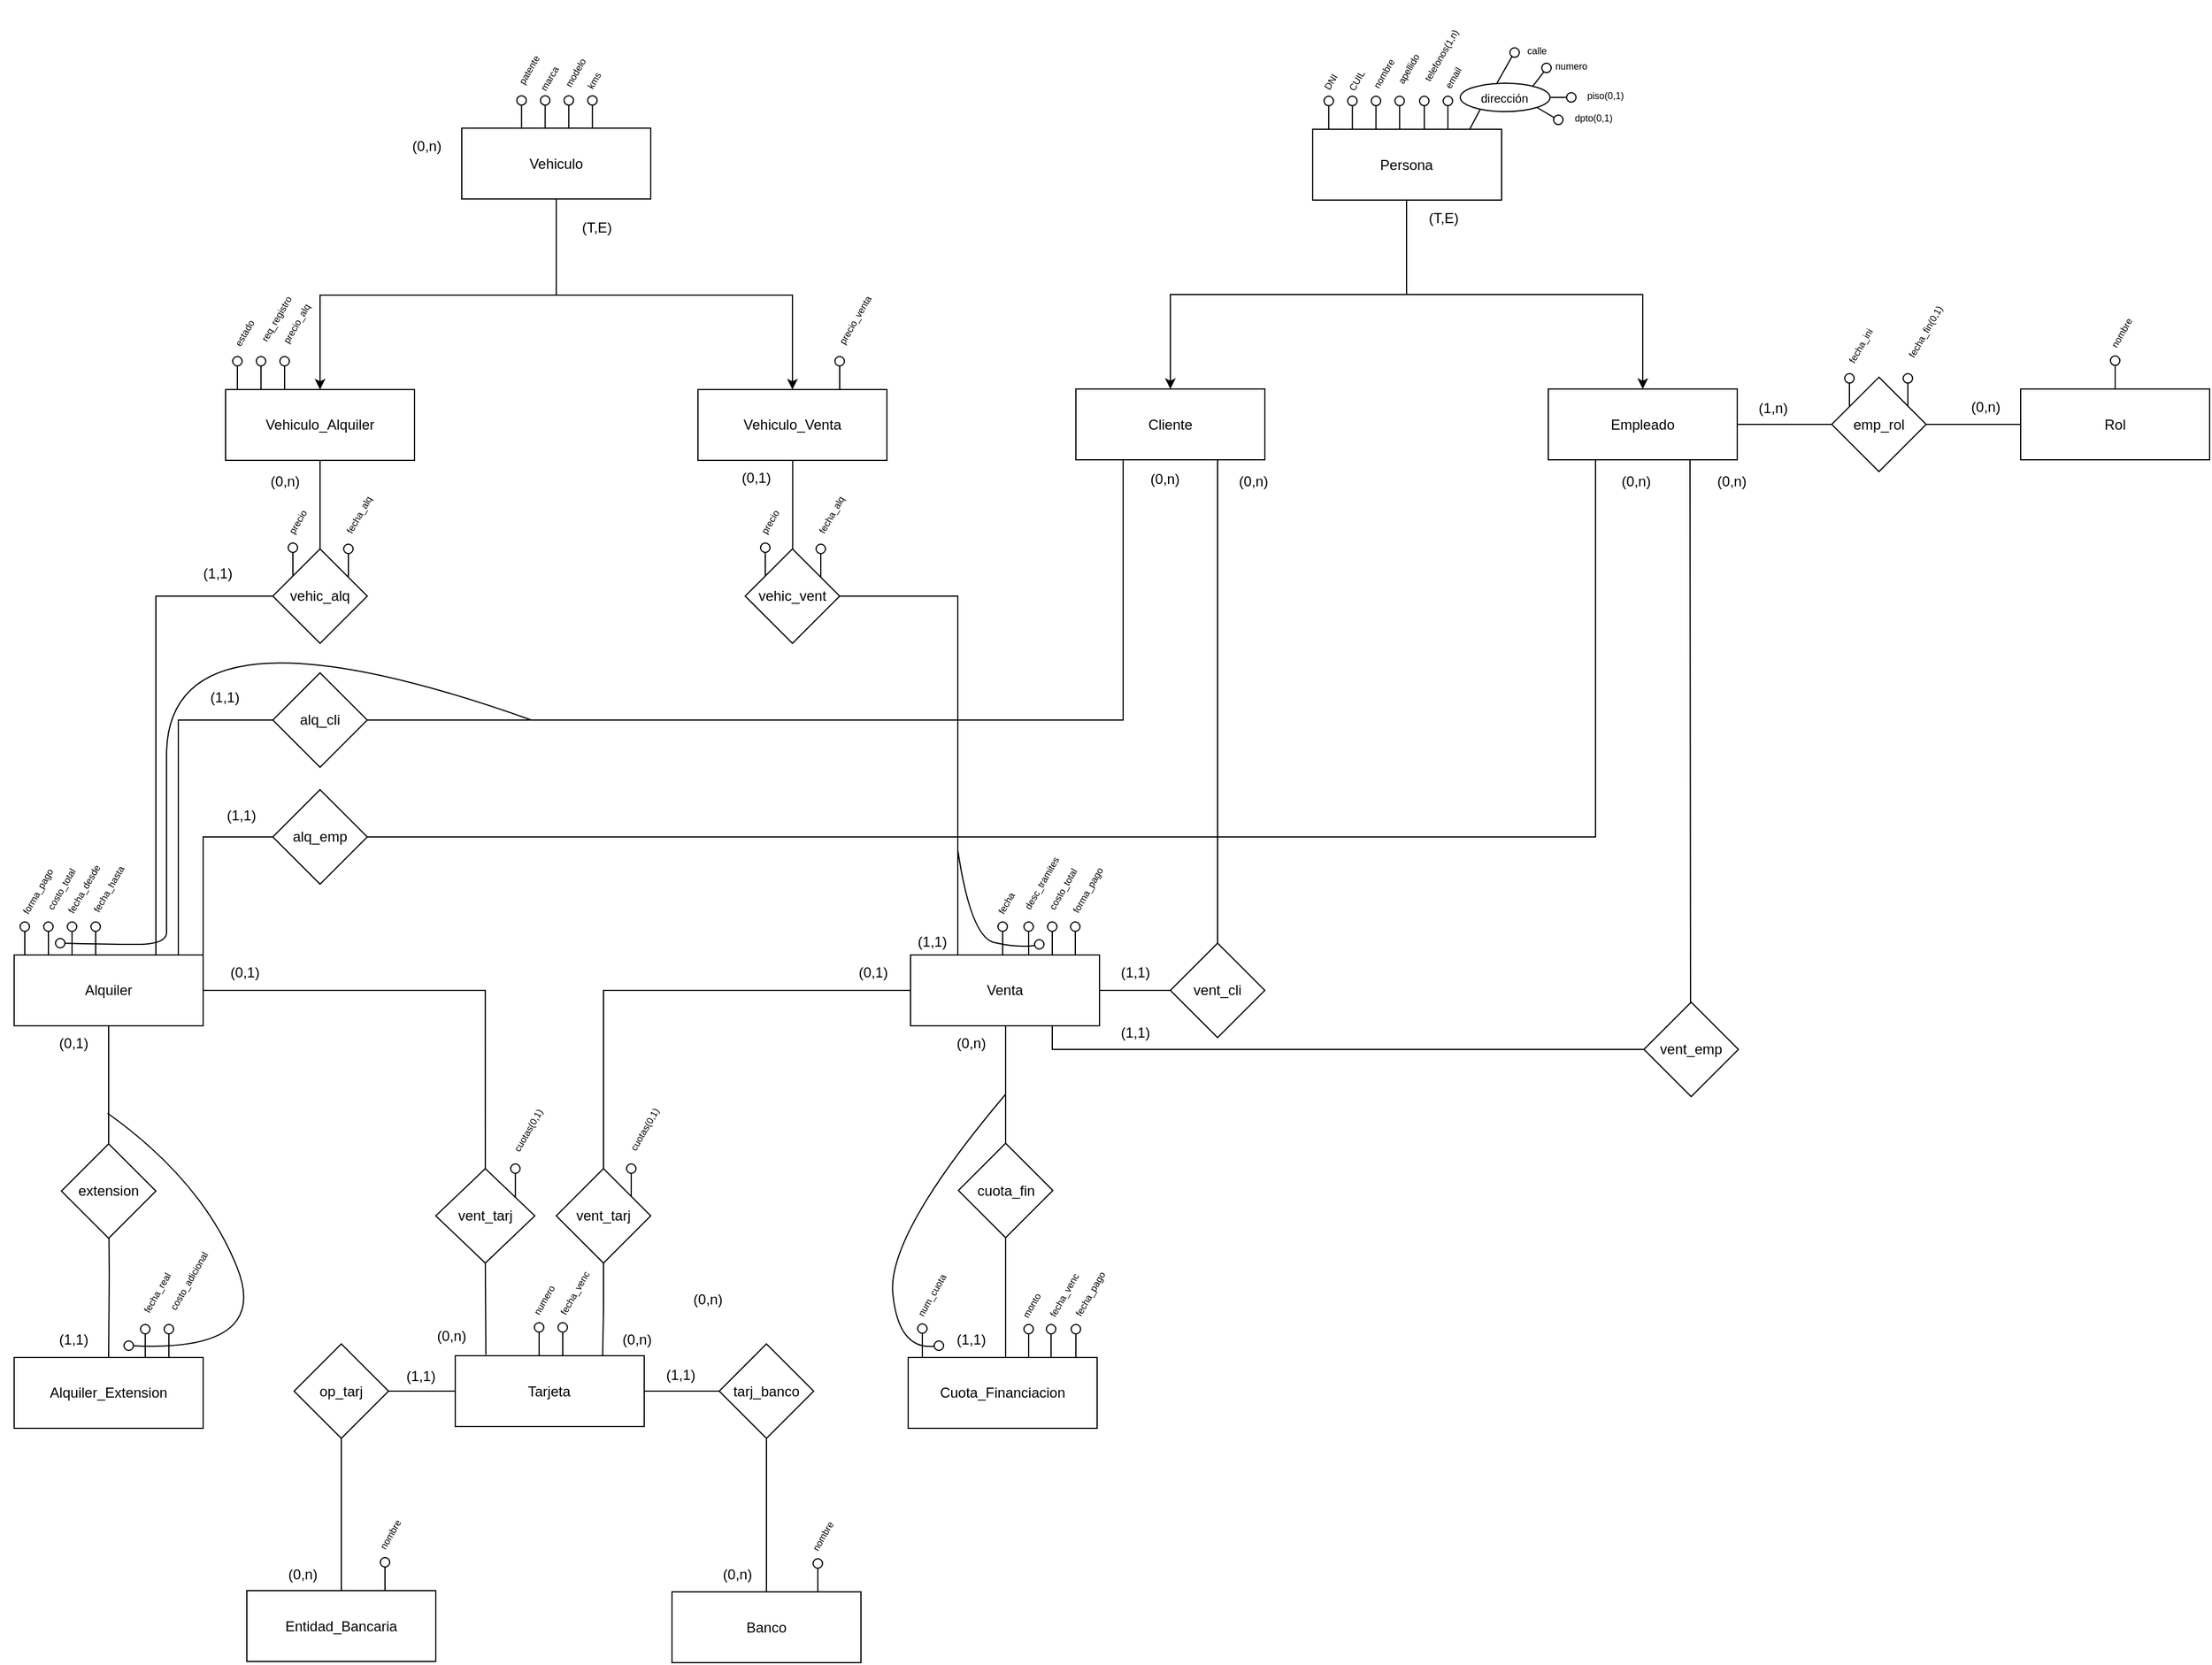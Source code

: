 <mxfile version="27.0.6">
  <diagram name="Page-1" id="GqUmpZvGIh4dHvEs5y8a">
    <mxGraphModel dx="265" dy="1283" grid="1" gridSize="10" guides="1" tooltips="1" connect="1" arrows="1" fold="1" page="1" pageScale="1" pageWidth="850" pageHeight="1100" math="0" shadow="0">
      <root>
        <mxCell id="0" />
        <mxCell id="1" parent="0" />
        <mxCell id="armBEsBEpPqoog4ruDf--1" value="Vehiculo" style="rounded=0;whiteSpace=wrap;html=1;" parent="1" vertex="1">
          <mxGeometry x="2720" y="218.58" width="160" height="60" as="geometry" />
        </mxCell>
        <mxCell id="armBEsBEpPqoog4ruDf--355" style="edgeStyle=orthogonalEdgeStyle;rounded=0;orthogonalLoop=1;jettySize=auto;html=1;entryX=0.75;entryY=0;entryDx=0;entryDy=0;exitX=0.5;exitY=1;exitDx=0;exitDy=0;endArrow=none;startFill=0;" parent="1" source="armBEsBEpPqoog4ruDf--2" target="armBEsBEpPqoog4ruDf--7" edge="1">
          <mxGeometry relative="1" as="geometry">
            <Array as="points">
              <mxPoint x="2600" y="615" />
              <mxPoint x="2461" y="615" />
            </Array>
          </mxGeometry>
        </mxCell>
        <mxCell id="armBEsBEpPqoog4ruDf--2" value="Vehiculo_Alquiler" style="rounded=0;whiteSpace=wrap;html=1;" parent="1" vertex="1">
          <mxGeometry x="2520" y="440" width="160" height="60" as="geometry" />
        </mxCell>
        <mxCell id="armBEsBEpPqoog4ruDf--3" value="Vehiculo_Venta" style="rounded=0;whiteSpace=wrap;html=1;" parent="1" vertex="1">
          <mxGeometry x="2920" y="440" width="160" height="60" as="geometry" />
        </mxCell>
        <mxCell id="armBEsBEpPqoog4ruDf--122" style="edgeStyle=orthogonalEdgeStyle;rounded=0;orthogonalLoop=1;jettySize=auto;html=1;endArrow=none;startFill=0;" parent="1" source="armBEsBEpPqoog4ruDf--4" edge="1">
          <mxGeometry relative="1" as="geometry">
            <mxPoint x="3520" y="359.52" as="targetPoint" />
          </mxGeometry>
        </mxCell>
        <mxCell id="armBEsBEpPqoog4ruDf--4" value="Persona" style="rounded=0;whiteSpace=wrap;html=1;" parent="1" vertex="1">
          <mxGeometry x="3440.49" y="219.52" width="160" height="60" as="geometry" />
        </mxCell>
        <mxCell id="armBEsBEpPqoog4ruDf--5" value="Empleado" style="rounded=0;whiteSpace=wrap;html=1;" parent="1" vertex="1">
          <mxGeometry x="3640" y="439.52" width="160" height="60" as="geometry" />
        </mxCell>
        <mxCell id="armBEsBEpPqoog4ruDf--389" style="edgeStyle=orthogonalEdgeStyle;rounded=0;orthogonalLoop=1;jettySize=auto;html=1;exitX=0.75;exitY=1;exitDx=0;exitDy=0;entryX=1;entryY=0.5;entryDx=0;entryDy=0;endArrow=none;startFill=0;" parent="1" source="armBEsBEpPqoog4ruDf--6" target="armBEsBEpPqoog4ruDf--8" edge="1">
          <mxGeometry relative="1" as="geometry" />
        </mxCell>
        <mxCell id="armBEsBEpPqoog4ruDf--6" value="Cliente" style="rounded=0;whiteSpace=wrap;html=1;" parent="1" vertex="1">
          <mxGeometry x="3240" y="439.52" width="160" height="60" as="geometry" />
        </mxCell>
        <mxCell id="armBEsBEpPqoog4ruDf--375" style="edgeStyle=orthogonalEdgeStyle;rounded=0;orthogonalLoop=1;jettySize=auto;html=1;entryX=0;entryY=0.5;entryDx=0;entryDy=0;endArrow=none;startFill=0;" parent="1" target="armBEsBEpPqoog4ruDf--374" edge="1">
          <mxGeometry relative="1" as="geometry">
            <mxPoint x="2480" y="919" as="sourcePoint" />
            <Array as="points">
              <mxPoint x="2480" y="720" />
            </Array>
          </mxGeometry>
        </mxCell>
        <mxCell id="armBEsBEpPqoog4ruDf--7" value="Alquiler" style="rounded=0;whiteSpace=wrap;html=1;" parent="1" vertex="1">
          <mxGeometry x="2341" y="919" width="160" height="60" as="geometry" />
        </mxCell>
        <mxCell id="armBEsBEpPqoog4ruDf--354" style="edgeStyle=orthogonalEdgeStyle;rounded=0;orthogonalLoop=1;jettySize=auto;html=1;entryX=1.012;entryY=0.013;entryDx=0;entryDy=0;endArrow=none;startFill=0;entryPerimeter=0;" parent="1" target="armBEsBEpPqoog4ruDf--387" edge="1">
          <mxGeometry relative="1" as="geometry">
            <mxPoint x="3140" y="920" as="sourcePoint" />
            <mxPoint x="3000" y="495" as="targetPoint" />
            <Array as="points">
              <mxPoint x="3140" y="615" />
              <mxPoint x="3000" y="615" />
            </Array>
          </mxGeometry>
        </mxCell>
        <mxCell id="armBEsBEpPqoog4ruDf--392" style="edgeStyle=orthogonalEdgeStyle;rounded=0;orthogonalLoop=1;jettySize=auto;html=1;exitX=0.75;exitY=1;exitDx=0;exitDy=0;endArrow=none;startFill=0;" parent="1" source="armBEsBEpPqoog4ruDf--8" edge="1">
          <mxGeometry relative="1" as="geometry">
            <mxPoint x="3760.0" y="500" as="targetPoint" />
          </mxGeometry>
        </mxCell>
        <mxCell id="armBEsBEpPqoog4ruDf--8" value="Venta" style="rounded=0;whiteSpace=wrap;html=1;" parent="1" vertex="1">
          <mxGeometry x="3100" y="919" width="160" height="60" as="geometry" />
        </mxCell>
        <mxCell id="armBEsBEpPqoog4ruDf--274" style="edgeStyle=orthogonalEdgeStyle;rounded=0;orthogonalLoop=1;jettySize=auto;html=1;entryX=0.5;entryY=0;entryDx=0;entryDy=0;endArrow=none;startFill=0;" parent="1" source="armBEsBEpPqoog4ruDf--9" target="armBEsBEpPqoog4ruDf--12" edge="1">
          <mxGeometry relative="1" as="geometry" />
        </mxCell>
        <mxCell id="armBEsBEpPqoog4ruDf--9" value="Tarjeta" style="rounded=0;whiteSpace=wrap;html=1;" parent="1" vertex="1">
          <mxGeometry x="2714.49" y="1258.5" width="160" height="60" as="geometry" />
        </mxCell>
        <mxCell id="armBEsBEpPqoog4ruDf--10" value="Cuota_Financiacion" style="rounded=0;whiteSpace=wrap;html=1;" parent="1" vertex="1">
          <mxGeometry x="3098" y="1260" width="160" height="60" as="geometry" />
        </mxCell>
        <mxCell id="armBEsBEpPqoog4ruDf--273" style="edgeStyle=orthogonalEdgeStyle;rounded=0;orthogonalLoop=1;jettySize=auto;html=1;entryX=0;entryY=0.5;entryDx=0;entryDy=0;exitX=0.5;exitY=0;exitDx=0;exitDy=0;endArrow=none;startFill=0;" parent="1" source="armBEsBEpPqoog4ruDf--11" target="armBEsBEpPqoog4ruDf--9" edge="1">
          <mxGeometry relative="1" as="geometry" />
        </mxCell>
        <mxCell id="armBEsBEpPqoog4ruDf--11" value="Entidad_Bancaria" style="rounded=0;whiteSpace=wrap;html=1;" parent="1" vertex="1">
          <mxGeometry x="2538" y="1457.5" width="160" height="60" as="geometry" />
        </mxCell>
        <mxCell id="armBEsBEpPqoog4ruDf--12" value="Banco" style="rounded=0;whiteSpace=wrap;html=1;" parent="1" vertex="1">
          <mxGeometry x="2898" y="1458.5" width="160" height="60" as="geometry" />
        </mxCell>
        <mxCell id="armBEsBEpPqoog4ruDf--13" value="" style="group" parent="1" vertex="1" connectable="0">
          <mxGeometry x="2766.63" y="191.081" width="8" height="28" as="geometry" />
        </mxCell>
        <mxCell id="armBEsBEpPqoog4ruDf--14" value="" style="ellipse;whiteSpace=wrap;html=1;aspect=fixed;fillColor=light-dark(#FFFFFF,#FFFFFF);" parent="armBEsBEpPqoog4ruDf--13" vertex="1">
          <mxGeometry width="8" height="8" as="geometry" />
        </mxCell>
        <mxCell id="armBEsBEpPqoog4ruDf--15" style="edgeStyle=orthogonalEdgeStyle;rounded=0;orthogonalLoop=1;jettySize=auto;html=1;endArrow=none;startFill=0;" parent="armBEsBEpPqoog4ruDf--13" edge="1">
          <mxGeometry relative="1" as="geometry">
            <mxPoint x="4" y="28" as="targetPoint" />
            <mxPoint x="4" y="8" as="sourcePoint" />
          </mxGeometry>
        </mxCell>
        <mxCell id="armBEsBEpPqoog4ruDf--16" value="&lt;font style=&quot;font-size: 8px;&quot;&gt;patente&lt;/font&gt;" style="text;html=1;align=center;verticalAlign=middle;resizable=0;points=[];autosize=1;strokeColor=none;fillColor=none;rotation=-60;" parent="1" vertex="1">
          <mxGeometry x="2746.0" y="154.061" width="60" height="30" as="geometry" />
        </mxCell>
        <mxCell id="armBEsBEpPqoog4ruDf--17" value="" style="group" parent="1" vertex="1" connectable="0">
          <mxGeometry x="2786.63" y="191.081" width="8" height="28" as="geometry" />
        </mxCell>
        <mxCell id="armBEsBEpPqoog4ruDf--18" value="" style="ellipse;whiteSpace=wrap;html=1;aspect=fixed;" parent="armBEsBEpPqoog4ruDf--17" vertex="1">
          <mxGeometry width="8" height="8" as="geometry" />
        </mxCell>
        <mxCell id="armBEsBEpPqoog4ruDf--19" style="edgeStyle=orthogonalEdgeStyle;rounded=0;orthogonalLoop=1;jettySize=auto;html=1;endArrow=none;startFill=0;" parent="armBEsBEpPqoog4ruDf--17" edge="1">
          <mxGeometry relative="1" as="geometry">
            <mxPoint x="4" y="28" as="targetPoint" />
            <mxPoint x="4" y="8" as="sourcePoint" />
          </mxGeometry>
        </mxCell>
        <mxCell id="armBEsBEpPqoog4ruDf--20" value="&lt;font style=&quot;font-size: 8px;&quot;&gt;marca&lt;/font&gt;" style="text;html=1;align=center;verticalAlign=middle;resizable=0;points=[];autosize=1;strokeColor=none;fillColor=none;rotation=-60;" parent="1" vertex="1">
          <mxGeometry x="2767.63" y="161.621" width="50" height="30" as="geometry" />
        </mxCell>
        <mxCell id="armBEsBEpPqoog4ruDf--21" value="" style="group" parent="1" vertex="1" connectable="0">
          <mxGeometry x="2806.63" y="191.081" width="8" height="28" as="geometry" />
        </mxCell>
        <mxCell id="armBEsBEpPqoog4ruDf--22" value="" style="ellipse;whiteSpace=wrap;html=1;aspect=fixed;" parent="armBEsBEpPqoog4ruDf--21" vertex="1">
          <mxGeometry width="8" height="8" as="geometry" />
        </mxCell>
        <mxCell id="armBEsBEpPqoog4ruDf--23" style="edgeStyle=orthogonalEdgeStyle;rounded=0;orthogonalLoop=1;jettySize=auto;html=1;endArrow=none;startFill=0;" parent="armBEsBEpPqoog4ruDf--21" edge="1">
          <mxGeometry relative="1" as="geometry">
            <mxPoint x="4" y="28" as="targetPoint" />
            <mxPoint x="4" y="8" as="sourcePoint" />
          </mxGeometry>
        </mxCell>
        <mxCell id="armBEsBEpPqoog4ruDf--24" value="" style="group" parent="1" vertex="1" connectable="0">
          <mxGeometry x="2826.63" y="191.081" width="8" height="28" as="geometry" />
        </mxCell>
        <mxCell id="armBEsBEpPqoog4ruDf--25" value="" style="ellipse;whiteSpace=wrap;html=1;aspect=fixed;" parent="armBEsBEpPqoog4ruDf--24" vertex="1">
          <mxGeometry width="8" height="8" as="geometry" />
        </mxCell>
        <mxCell id="armBEsBEpPqoog4ruDf--26" style="edgeStyle=orthogonalEdgeStyle;rounded=0;orthogonalLoop=1;jettySize=auto;html=1;endArrow=none;startFill=0;" parent="armBEsBEpPqoog4ruDf--24" edge="1">
          <mxGeometry relative="1" as="geometry">
            <mxPoint x="4" y="28" as="targetPoint" />
            <mxPoint x="4" y="8" as="sourcePoint" />
          </mxGeometry>
        </mxCell>
        <mxCell id="armBEsBEpPqoog4ruDf--28" value="&lt;font style=&quot;font-size: 8px;&quot;&gt;modelo&lt;/font&gt;" style="text;html=1;align=center;verticalAlign=middle;resizable=0;points=[];autosize=1;strokeColor=none;fillColor=none;rotation=-60;" parent="1" vertex="1">
          <mxGeometry x="2790.49" y="156.061" width="50" height="30" as="geometry" />
        </mxCell>
        <mxCell id="armBEsBEpPqoog4ruDf--29" value="&lt;font style=&quot;font-size: 8px;&quot;&gt;kms&lt;/font&gt;" style="text;html=1;align=center;verticalAlign=middle;resizable=0;points=[];autosize=1;strokeColor=none;fillColor=none;rotation=-60;" parent="1" vertex="1">
          <mxGeometry x="2811.0" y="163.061" width="40" height="30" as="geometry" />
        </mxCell>
        <mxCell id="armBEsBEpPqoog4ruDf--31" value="" style="endArrow=classic;startArrow=classic;html=1;rounded=0;exitX=0.5;exitY=0;exitDx=0;exitDy=0;entryX=0.5;entryY=0;entryDx=0;entryDy=0;" parent="1" source="armBEsBEpPqoog4ruDf--2" target="armBEsBEpPqoog4ruDf--3" edge="1">
          <mxGeometry width="50" height="50" relative="1" as="geometry">
            <mxPoint x="2850" y="430" as="sourcePoint" />
            <mxPoint x="2900" y="380" as="targetPoint" />
            <Array as="points">
              <mxPoint x="2600" y="360" />
              <mxPoint x="3000" y="360" />
            </Array>
          </mxGeometry>
        </mxCell>
        <mxCell id="armBEsBEpPqoog4ruDf--32" value="" style="endArrow=none;html=1;rounded=0;exitX=0.5;exitY=1;exitDx=0;exitDy=0;startFill=0;" parent="1" source="armBEsBEpPqoog4ruDf--1" edge="1">
          <mxGeometry width="50" height="50" relative="1" as="geometry">
            <mxPoint x="2800" y="350" as="sourcePoint" />
            <mxPoint x="2800" y="360" as="targetPoint" />
          </mxGeometry>
        </mxCell>
        <mxCell id="armBEsBEpPqoog4ruDf--33" value="(T,E)" style="text;html=1;align=center;verticalAlign=middle;resizable=0;points=[];autosize=1;strokeColor=none;fillColor=none;" parent="1" vertex="1">
          <mxGeometry x="2804" y="288" width="60" height="30" as="geometry" />
        </mxCell>
        <mxCell id="armBEsBEpPqoog4ruDf--45" value="" style="group" parent="1" vertex="1" connectable="0">
          <mxGeometry x="2526" y="412.001" width="8" height="28" as="geometry" />
        </mxCell>
        <mxCell id="armBEsBEpPqoog4ruDf--46" value="" style="ellipse;whiteSpace=wrap;html=1;aspect=fixed;" parent="armBEsBEpPqoog4ruDf--45" vertex="1">
          <mxGeometry width="8" height="8" as="geometry" />
        </mxCell>
        <mxCell id="armBEsBEpPqoog4ruDf--47" style="edgeStyle=orthogonalEdgeStyle;rounded=0;orthogonalLoop=1;jettySize=auto;html=1;endArrow=none;startFill=0;" parent="armBEsBEpPqoog4ruDf--45" edge="1">
          <mxGeometry relative="1" as="geometry">
            <mxPoint x="4" y="28" as="targetPoint" />
            <mxPoint x="4" y="8" as="sourcePoint" />
          </mxGeometry>
        </mxCell>
        <mxCell id="armBEsBEpPqoog4ruDf--48" value="" style="group" parent="1" vertex="1" connectable="0">
          <mxGeometry x="2546" y="412.001" width="8" height="28" as="geometry" />
        </mxCell>
        <mxCell id="armBEsBEpPqoog4ruDf--49" value="" style="ellipse;whiteSpace=wrap;html=1;aspect=fixed;" parent="armBEsBEpPqoog4ruDf--48" vertex="1">
          <mxGeometry width="8" height="8" as="geometry" />
        </mxCell>
        <mxCell id="armBEsBEpPqoog4ruDf--50" style="edgeStyle=orthogonalEdgeStyle;rounded=0;orthogonalLoop=1;jettySize=auto;html=1;endArrow=none;startFill=0;" parent="armBEsBEpPqoog4ruDf--48" edge="1">
          <mxGeometry relative="1" as="geometry">
            <mxPoint x="4" y="28" as="targetPoint" />
            <mxPoint x="4" y="8" as="sourcePoint" />
          </mxGeometry>
        </mxCell>
        <mxCell id="armBEsBEpPqoog4ruDf--51" value="" style="group" parent="1" vertex="1" connectable="0">
          <mxGeometry x="2566" y="412.001" width="8" height="28" as="geometry" />
        </mxCell>
        <mxCell id="armBEsBEpPqoog4ruDf--52" value="" style="ellipse;whiteSpace=wrap;html=1;aspect=fixed;" parent="armBEsBEpPqoog4ruDf--51" vertex="1">
          <mxGeometry width="8" height="8" as="geometry" />
        </mxCell>
        <mxCell id="armBEsBEpPqoog4ruDf--53" style="edgeStyle=orthogonalEdgeStyle;rounded=0;orthogonalLoop=1;jettySize=auto;html=1;endArrow=none;startFill=0;" parent="armBEsBEpPqoog4ruDf--51" edge="1">
          <mxGeometry relative="1" as="geometry">
            <mxPoint x="4" y="28" as="targetPoint" />
            <mxPoint x="4" y="8" as="sourcePoint" />
          </mxGeometry>
        </mxCell>
        <mxCell id="armBEsBEpPqoog4ruDf--54" value="&lt;font style=&quot;font-size: 8px;&quot;&gt;req_registro&lt;/font&gt;" style="text;html=1;align=center;verticalAlign=middle;resizable=0;points=[];autosize=1;strokeColor=none;fillColor=none;rotation=-60;" parent="1" vertex="1">
          <mxGeometry x="2522.0" y="365.001" width="80" height="30" as="geometry" />
        </mxCell>
        <mxCell id="armBEsBEpPqoog4ruDf--55" value="&lt;font style=&quot;font-size: 8px;&quot;&gt;precio_alq&lt;/font&gt;" style="text;html=1;align=center;verticalAlign=middle;resizable=0;points=[];autosize=1;strokeColor=none;fillColor=none;rotation=-60;" parent="1" vertex="1">
          <mxGeometry x="2544.0" y="369.001" width="70" height="30" as="geometry" />
        </mxCell>
        <mxCell id="armBEsBEpPqoog4ruDf--56" value="&lt;font style=&quot;font-size: 8px;&quot;&gt;estado&lt;/font&gt;" style="text;html=1;align=center;verticalAlign=middle;resizable=0;points=[];autosize=1;strokeColor=none;fillColor=none;rotation=-60;" parent="1" vertex="1">
          <mxGeometry x="2510.0" y="377.001" width="50" height="30" as="geometry" />
        </mxCell>
        <mxCell id="armBEsBEpPqoog4ruDf--57" value="" style="group" parent="1" vertex="1" connectable="0">
          <mxGeometry x="3036" y="412" width="8" height="28" as="geometry" />
        </mxCell>
        <mxCell id="armBEsBEpPqoog4ruDf--58" value="" style="ellipse;whiteSpace=wrap;html=1;aspect=fixed;" parent="armBEsBEpPqoog4ruDf--57" vertex="1">
          <mxGeometry width="8" height="8" as="geometry" />
        </mxCell>
        <mxCell id="armBEsBEpPqoog4ruDf--59" style="edgeStyle=orthogonalEdgeStyle;rounded=0;orthogonalLoop=1;jettySize=auto;html=1;endArrow=none;startFill=0;" parent="armBEsBEpPqoog4ruDf--57" edge="1">
          <mxGeometry relative="1" as="geometry">
            <mxPoint x="4" y="28" as="targetPoint" />
            <mxPoint x="4" y="8" as="sourcePoint" />
          </mxGeometry>
        </mxCell>
        <mxCell id="armBEsBEpPqoog4ruDf--60" value="&lt;font style=&quot;font-size: 8px;&quot;&gt;precio_venta&lt;/font&gt;" style="text;html=1;align=center;verticalAlign=middle;resizable=0;points=[];autosize=1;strokeColor=none;fillColor=none;rotation=-60;" parent="1" vertex="1">
          <mxGeometry x="3012.0" y="366.001" width="80" height="30" as="geometry" />
        </mxCell>
        <mxCell id="armBEsBEpPqoog4ruDf--61" value="" style="group" parent="1" vertex="1" connectable="0">
          <mxGeometry x="3450.12" y="191.521" width="8" height="28" as="geometry" />
        </mxCell>
        <mxCell id="armBEsBEpPqoog4ruDf--62" value="" style="ellipse;whiteSpace=wrap;html=1;aspect=fixed;fillColor=light-dark(#FFFFFF,#FFFFFF);" parent="armBEsBEpPqoog4ruDf--61" vertex="1">
          <mxGeometry width="8" height="8" as="geometry" />
        </mxCell>
        <mxCell id="armBEsBEpPqoog4ruDf--63" style="edgeStyle=orthogonalEdgeStyle;rounded=0;orthogonalLoop=1;jettySize=auto;html=1;endArrow=none;startFill=0;" parent="armBEsBEpPqoog4ruDf--61" edge="1">
          <mxGeometry relative="1" as="geometry">
            <mxPoint x="4" y="28" as="targetPoint" />
            <mxPoint x="4" y="8" as="sourcePoint" />
          </mxGeometry>
        </mxCell>
        <mxCell id="armBEsBEpPqoog4ruDf--64" value="&lt;font style=&quot;font-size: 8px;&quot;&gt;DNI&lt;/font&gt;" style="text;html=1;align=center;verticalAlign=middle;resizable=0;points=[];autosize=1;strokeColor=none;fillColor=none;rotation=-60;" parent="1" vertex="1">
          <mxGeometry x="3434.49" y="163.521" width="40" height="30" as="geometry" />
        </mxCell>
        <mxCell id="armBEsBEpPqoog4ruDf--65" value="" style="group" parent="1" vertex="1" connectable="0">
          <mxGeometry x="3470.12" y="191.521" width="8" height="28" as="geometry" />
        </mxCell>
        <mxCell id="armBEsBEpPqoog4ruDf--66" value="" style="ellipse;whiteSpace=wrap;html=1;aspect=fixed;fillColor=light-dark(#FFFFFF,#FFFFFF);" parent="armBEsBEpPqoog4ruDf--65" vertex="1">
          <mxGeometry width="8" height="8" as="geometry" />
        </mxCell>
        <mxCell id="armBEsBEpPqoog4ruDf--67" style="edgeStyle=orthogonalEdgeStyle;rounded=0;orthogonalLoop=1;jettySize=auto;html=1;endArrow=none;startFill=0;" parent="armBEsBEpPqoog4ruDf--65" edge="1">
          <mxGeometry relative="1" as="geometry">
            <mxPoint x="4" y="28" as="targetPoint" />
            <mxPoint x="4" y="8" as="sourcePoint" />
          </mxGeometry>
        </mxCell>
        <mxCell id="armBEsBEpPqoog4ruDf--68" value="&lt;font style=&quot;font-size: 8px;&quot;&gt;CUIL&lt;/font&gt;" style="text;html=1;align=center;verticalAlign=middle;resizable=0;points=[];autosize=1;strokeColor=none;fillColor=none;rotation=-60;" parent="1" vertex="1">
          <mxGeometry x="3456.49" y="162.521" width="40" height="30" as="geometry" />
        </mxCell>
        <mxCell id="armBEsBEpPqoog4ruDf--69" value="" style="group" parent="1" vertex="1" connectable="0">
          <mxGeometry x="3490.12" y="191.521" width="8" height="28" as="geometry" />
        </mxCell>
        <mxCell id="armBEsBEpPqoog4ruDf--70" value="" style="ellipse;whiteSpace=wrap;html=1;aspect=fixed;" parent="armBEsBEpPqoog4ruDf--69" vertex="1">
          <mxGeometry width="8" height="8" as="geometry" />
        </mxCell>
        <mxCell id="armBEsBEpPqoog4ruDf--71" style="edgeStyle=orthogonalEdgeStyle;rounded=0;orthogonalLoop=1;jettySize=auto;html=1;endArrow=none;startFill=0;" parent="armBEsBEpPqoog4ruDf--69" edge="1">
          <mxGeometry relative="1" as="geometry">
            <mxPoint x="4" y="28" as="targetPoint" />
            <mxPoint x="4" y="8" as="sourcePoint" />
          </mxGeometry>
        </mxCell>
        <mxCell id="armBEsBEpPqoog4ruDf--72" value="" style="group" parent="1" vertex="1" connectable="0">
          <mxGeometry x="3510.12" y="191.521" width="8" height="28" as="geometry" />
        </mxCell>
        <mxCell id="armBEsBEpPqoog4ruDf--73" value="" style="ellipse;whiteSpace=wrap;html=1;aspect=fixed;" parent="armBEsBEpPqoog4ruDf--72" vertex="1">
          <mxGeometry width="8" height="8" as="geometry" />
        </mxCell>
        <mxCell id="armBEsBEpPqoog4ruDf--74" style="edgeStyle=orthogonalEdgeStyle;rounded=0;orthogonalLoop=1;jettySize=auto;html=1;endArrow=none;startFill=0;" parent="armBEsBEpPqoog4ruDf--72" edge="1">
          <mxGeometry relative="1" as="geometry">
            <mxPoint x="4" y="28" as="targetPoint" />
            <mxPoint x="4" y="8" as="sourcePoint" />
          </mxGeometry>
        </mxCell>
        <mxCell id="armBEsBEpPqoog4ruDf--75" value="&lt;font style=&quot;font-size: 8px;&quot;&gt;nombre&lt;/font&gt;" style="text;html=1;align=center;verticalAlign=middle;resizable=0;points=[];autosize=1;strokeColor=none;fillColor=none;rotation=-60;" parent="1" vertex="1">
          <mxGeometry x="3474.49" y="156.501" width="50" height="30" as="geometry" />
        </mxCell>
        <mxCell id="armBEsBEpPqoog4ruDf--76" value="&lt;font style=&quot;font-size: 8px;&quot;&gt;apellido&lt;/font&gt;" style="text;html=1;align=center;verticalAlign=middle;resizable=0;points=[];autosize=1;strokeColor=none;fillColor=none;rotation=-60;" parent="1" vertex="1">
          <mxGeometry x="3490.49" y="152.521" width="60" height="30" as="geometry" />
        </mxCell>
        <mxCell id="armBEsBEpPqoog4ruDf--95" value="" style="endArrow=none;html=1;rounded=0;" parent="1" edge="1">
          <mxGeometry width="50" height="50" relative="1" as="geometry">
            <mxPoint x="3573.49" y="219.518" as="sourcePoint" />
            <mxPoint x="3583.49" y="200.479" as="targetPoint" />
          </mxGeometry>
        </mxCell>
        <mxCell id="armBEsBEpPqoog4ruDf--96" value="&lt;font style=&quot;font-size: 10px;&quot;&gt;dirección&lt;/font&gt;" style="ellipse;whiteSpace=wrap;html=1;" parent="1" vertex="1">
          <mxGeometry x="3565.49" y="180.519" width="76" height="24" as="geometry" />
        </mxCell>
        <mxCell id="armBEsBEpPqoog4ruDf--97" value="" style="endArrow=none;html=1;rounded=0;exitX=0.75;exitY=0;exitDx=0;exitDy=0;" parent="1" edge="1">
          <mxGeometry width="50" height="50" relative="1" as="geometry">
            <mxPoint x="3596.49" y="180.519" as="sourcePoint" />
            <mxPoint x="3609.49" y="157.519" as="targetPoint" />
          </mxGeometry>
        </mxCell>
        <mxCell id="armBEsBEpPqoog4ruDf--98" value="" style="endArrow=none;html=1;rounded=0;exitX=0.75;exitY=0;exitDx=0;exitDy=0;" parent="1" edge="1">
          <mxGeometry width="50" height="50" relative="1" as="geometry">
            <mxPoint x="3626.49" y="183.519" as="sourcePoint" />
            <mxPoint x="3636.49" y="170.519" as="targetPoint" />
          </mxGeometry>
        </mxCell>
        <mxCell id="armBEsBEpPqoog4ruDf--99" value="" style="endArrow=none;html=1;rounded=0;exitX=1;exitY=0.5;exitDx=0;exitDy=0;" parent="1" source="armBEsBEpPqoog4ruDf--96" edge="1">
          <mxGeometry width="50" height="50" relative="1" as="geometry">
            <mxPoint x="3641.49" y="204.519" as="sourcePoint" />
            <mxPoint x="3656.49" y="192.519" as="targetPoint" />
          </mxGeometry>
        </mxCell>
        <mxCell id="armBEsBEpPqoog4ruDf--100" value="" style="endArrow=none;html=1;rounded=0;entryX=1;entryY=1;entryDx=0;entryDy=0;" parent="1" target="armBEsBEpPqoog4ruDf--96" edge="1">
          <mxGeometry width="50" height="50" relative="1" as="geometry">
            <mxPoint x="3646.49" y="210.519" as="sourcePoint" />
            <mxPoint x="3636.49" y="190.519" as="targetPoint" />
          </mxGeometry>
        </mxCell>
        <mxCell id="armBEsBEpPqoog4ruDf--101" value="" style="group" parent="1" vertex="1" connectable="0">
          <mxGeometry x="3607.49" y="150.52" width="8" height="28" as="geometry" />
        </mxCell>
        <mxCell id="armBEsBEpPqoog4ruDf--102" value="" style="ellipse;whiteSpace=wrap;html=1;aspect=fixed;" parent="armBEsBEpPqoog4ruDf--101" vertex="1">
          <mxGeometry width="8" height="8" as="geometry" />
        </mxCell>
        <mxCell id="armBEsBEpPqoog4ruDf--103" value="" style="group" parent="1" vertex="1" connectable="0">
          <mxGeometry x="3634.49" y="163.52" width="8" height="28" as="geometry" />
        </mxCell>
        <mxCell id="armBEsBEpPqoog4ruDf--104" value="" style="ellipse;whiteSpace=wrap;html=1;aspect=fixed;" parent="armBEsBEpPqoog4ruDf--103" vertex="1">
          <mxGeometry width="8" height="8" as="geometry" />
        </mxCell>
        <mxCell id="armBEsBEpPqoog4ruDf--105" value="" style="group" parent="1" vertex="1" connectable="0">
          <mxGeometry x="3655.49" y="188.52" width="8" height="28" as="geometry" />
        </mxCell>
        <mxCell id="armBEsBEpPqoog4ruDf--106" value="" style="ellipse;whiteSpace=wrap;html=1;aspect=fixed;" parent="armBEsBEpPqoog4ruDf--105" vertex="1">
          <mxGeometry width="8" height="8" as="geometry" />
        </mxCell>
        <mxCell id="armBEsBEpPqoog4ruDf--107" value="" style="group" parent="1" vertex="1" connectable="0">
          <mxGeometry x="3644.49" y="207.52" width="8" height="28" as="geometry" />
        </mxCell>
        <mxCell id="armBEsBEpPqoog4ruDf--108" value="" style="ellipse;whiteSpace=wrap;html=1;aspect=fixed;" parent="armBEsBEpPqoog4ruDf--107" vertex="1">
          <mxGeometry width="8" height="8" as="geometry" />
        </mxCell>
        <mxCell id="armBEsBEpPqoog4ruDf--109" value="&lt;font style=&quot;font-size: 8px;&quot;&gt;calle&lt;/font&gt;" style="text;html=1;align=center;verticalAlign=middle;resizable=0;points=[];autosize=1;strokeColor=none;fillColor=none;rotation=0;" parent="1" vertex="1">
          <mxGeometry x="3605.49" y="136.52" width="50" height="30" as="geometry" />
        </mxCell>
        <mxCell id="armBEsBEpPqoog4ruDf--110" value="&lt;font style=&quot;font-size: 8px;&quot;&gt;numero&lt;/font&gt;" style="text;html=1;align=center;verticalAlign=middle;resizable=0;points=[];autosize=1;strokeColor=none;fillColor=none;rotation=0;" parent="1" vertex="1">
          <mxGeometry x="3634.49" y="149.52" width="50" height="30" as="geometry" />
        </mxCell>
        <mxCell id="armBEsBEpPqoog4ruDf--111" value="&lt;font style=&quot;font-size: 8px;&quot;&gt;piso(0,1)&lt;/font&gt;" style="text;html=1;align=center;verticalAlign=middle;resizable=0;points=[];autosize=1;strokeColor=none;fillColor=none;rotation=0;" parent="1" vertex="1">
          <mxGeometry x="3653.49" y="174.52" width="70" height="30" as="geometry" />
        </mxCell>
        <mxCell id="armBEsBEpPqoog4ruDf--112" value="&lt;font style=&quot;font-size: 8px;&quot;&gt;dpto(0,1)&lt;/font&gt;" style="text;html=1;align=center;verticalAlign=middle;resizable=0;points=[];autosize=1;strokeColor=none;fillColor=none;rotation=0;" parent="1" vertex="1">
          <mxGeometry x="3643.49" y="194.32" width="70" height="30" as="geometry" />
        </mxCell>
        <mxCell id="armBEsBEpPqoog4ruDf--113" value="" style="group" parent="1" vertex="1" connectable="0">
          <mxGeometry x="3531" y="191.52" width="8" height="28" as="geometry" />
        </mxCell>
        <mxCell id="armBEsBEpPqoog4ruDf--114" value="" style="ellipse;whiteSpace=wrap;html=1;aspect=fixed;" parent="armBEsBEpPqoog4ruDf--113" vertex="1">
          <mxGeometry width="8" height="8" as="geometry" />
        </mxCell>
        <mxCell id="armBEsBEpPqoog4ruDf--115" style="edgeStyle=orthogonalEdgeStyle;rounded=0;orthogonalLoop=1;jettySize=auto;html=1;endArrow=none;startFill=0;" parent="armBEsBEpPqoog4ruDf--113" edge="1">
          <mxGeometry relative="1" as="geometry">
            <mxPoint x="4" y="28" as="targetPoint" />
            <mxPoint x="4" y="8" as="sourcePoint" />
          </mxGeometry>
        </mxCell>
        <mxCell id="armBEsBEpPqoog4ruDf--116" value="" style="group" parent="1" vertex="1" connectable="0">
          <mxGeometry x="3551" y="191.52" width="8" height="28" as="geometry" />
        </mxCell>
        <mxCell id="armBEsBEpPqoog4ruDf--117" value="" style="ellipse;whiteSpace=wrap;html=1;aspect=fixed;" parent="armBEsBEpPqoog4ruDf--116" vertex="1">
          <mxGeometry width="8" height="8" as="geometry" />
        </mxCell>
        <mxCell id="armBEsBEpPqoog4ruDf--118" style="edgeStyle=orthogonalEdgeStyle;rounded=0;orthogonalLoop=1;jettySize=auto;html=1;endArrow=none;startFill=0;" parent="armBEsBEpPqoog4ruDf--116" edge="1">
          <mxGeometry relative="1" as="geometry">
            <mxPoint x="4" y="28" as="targetPoint" />
            <mxPoint x="4" y="8" as="sourcePoint" />
          </mxGeometry>
        </mxCell>
        <mxCell id="armBEsBEpPqoog4ruDf--119" value="&lt;font style=&quot;font-size: 8px;&quot;&gt;telefonos(1,n)&lt;/font&gt;" style="text;html=1;align=center;verticalAlign=middle;resizable=0;points=[];autosize=1;strokeColor=none;fillColor=none;rotation=-60;" parent="1" vertex="1">
          <mxGeometry x="3503.0" y="141.521" width="90" height="30" as="geometry" />
        </mxCell>
        <mxCell id="armBEsBEpPqoog4ruDf--120" value="&lt;font style=&quot;font-size: 8px;&quot;&gt;email&lt;/font&gt;" style="text;html=1;align=center;verticalAlign=middle;resizable=0;points=[];autosize=1;strokeColor=none;fillColor=none;rotation=-60;" parent="1" vertex="1">
          <mxGeometry x="3533.0" y="160.521" width="50" height="30" as="geometry" />
        </mxCell>
        <mxCell id="armBEsBEpPqoog4ruDf--121" value="" style="endArrow=classic;startArrow=classic;html=1;rounded=0;exitX=0.5;exitY=0;exitDx=0;exitDy=0;entryX=0.5;entryY=0;entryDx=0;entryDy=0;" parent="1" edge="1">
          <mxGeometry width="50" height="50" relative="1" as="geometry">
            <mxPoint x="3320" y="439.52" as="sourcePoint" />
            <mxPoint x="3720" y="439.52" as="targetPoint" />
            <Array as="points">
              <mxPoint x="3320" y="359.52" />
              <mxPoint x="3720" y="359.52" />
            </Array>
          </mxGeometry>
        </mxCell>
        <mxCell id="armBEsBEpPqoog4ruDf--123" value="(T,E)" style="text;html=1;align=center;verticalAlign=middle;resizable=0;points=[];autosize=1;strokeColor=none;fillColor=none;" parent="1" vertex="1">
          <mxGeometry x="3521" y="279.52" width="60" height="30" as="geometry" />
        </mxCell>
        <mxCell id="armBEsBEpPqoog4ruDf--124" value="Rol" style="rounded=0;whiteSpace=wrap;html=1;" parent="1" vertex="1">
          <mxGeometry x="4040" y="439.52" width="160" height="60" as="geometry" />
        </mxCell>
        <mxCell id="armBEsBEpPqoog4ruDf--126" style="edgeStyle=orthogonalEdgeStyle;rounded=0;orthogonalLoop=1;jettySize=auto;html=1;entryX=0;entryY=0.5;entryDx=0;entryDy=0;endArrow=none;startFill=0;" parent="1" source="armBEsBEpPqoog4ruDf--125" target="armBEsBEpPqoog4ruDf--124" edge="1">
          <mxGeometry relative="1" as="geometry" />
        </mxCell>
        <mxCell id="armBEsBEpPqoog4ruDf--127" style="edgeStyle=orthogonalEdgeStyle;rounded=0;orthogonalLoop=1;jettySize=auto;html=1;entryX=1;entryY=0.5;entryDx=0;entryDy=0;endArrow=none;startFill=0;" parent="1" source="armBEsBEpPqoog4ruDf--125" target="armBEsBEpPqoog4ruDf--5" edge="1">
          <mxGeometry relative="1" as="geometry" />
        </mxCell>
        <mxCell id="armBEsBEpPqoog4ruDf--125" value="emp_rol" style="rhombus;whiteSpace=wrap;html=1;" parent="1" vertex="1">
          <mxGeometry x="3880" y="429.52" width="80" height="80" as="geometry" />
        </mxCell>
        <mxCell id="armBEsBEpPqoog4ruDf--128" value="(1,n)" style="text;html=1;align=center;verticalAlign=middle;resizable=0;points=[];autosize=1;strokeColor=none;fillColor=none;" parent="1" vertex="1">
          <mxGeometry x="3800" y="440.52" width="60" height="30" as="geometry" />
        </mxCell>
        <mxCell id="armBEsBEpPqoog4ruDf--129" value="(0,n)" style="text;html=1;align=center;verticalAlign=middle;resizable=0;points=[];autosize=1;strokeColor=none;fillColor=none;" parent="1" vertex="1">
          <mxGeometry x="3980" y="439.52" width="60" height="30" as="geometry" />
        </mxCell>
        <mxCell id="armBEsBEpPqoog4ruDf--133" value="" style="group" parent="1" vertex="1" connectable="0">
          <mxGeometry x="3891" y="426.521" width="8" height="28" as="geometry" />
        </mxCell>
        <mxCell id="armBEsBEpPqoog4ruDf--134" value="" style="ellipse;whiteSpace=wrap;html=1;aspect=fixed;" parent="armBEsBEpPqoog4ruDf--133" vertex="1">
          <mxGeometry width="8" height="8" as="geometry" />
        </mxCell>
        <mxCell id="armBEsBEpPqoog4ruDf--135" style="edgeStyle=orthogonalEdgeStyle;rounded=0;orthogonalLoop=1;jettySize=auto;html=1;endArrow=none;startFill=0;" parent="armBEsBEpPqoog4ruDf--133" edge="1">
          <mxGeometry relative="1" as="geometry">
            <mxPoint x="4" y="28" as="targetPoint" />
            <mxPoint x="4" y="8" as="sourcePoint" />
          </mxGeometry>
        </mxCell>
        <mxCell id="armBEsBEpPqoog4ruDf--136" value="&lt;font style=&quot;font-size: 8px;&quot;&gt;fecha_ini&lt;/font&gt;" style="text;html=1;align=center;verticalAlign=middle;resizable=0;points=[];autosize=1;strokeColor=none;fillColor=none;rotation=-60;" parent="1" vertex="1">
          <mxGeometry x="3868.0" y="387.521" width="70" height="30" as="geometry" />
        </mxCell>
        <mxCell id="armBEsBEpPqoog4ruDf--137" value="" style="group" parent="1" vertex="1" connectable="0">
          <mxGeometry x="3940.49" y="426.521" width="8" height="28" as="geometry" />
        </mxCell>
        <mxCell id="armBEsBEpPqoog4ruDf--138" value="" style="ellipse;whiteSpace=wrap;html=1;aspect=fixed;" parent="armBEsBEpPqoog4ruDf--137" vertex="1">
          <mxGeometry width="8" height="8" as="geometry" />
        </mxCell>
        <mxCell id="armBEsBEpPqoog4ruDf--139" style="edgeStyle=orthogonalEdgeStyle;rounded=0;orthogonalLoop=1;jettySize=auto;html=1;endArrow=none;startFill=0;" parent="armBEsBEpPqoog4ruDf--137" edge="1">
          <mxGeometry relative="1" as="geometry">
            <mxPoint x="4" y="28" as="targetPoint" />
            <mxPoint x="4" y="8" as="sourcePoint" />
          </mxGeometry>
        </mxCell>
        <mxCell id="armBEsBEpPqoog4ruDf--140" value="&lt;font style=&quot;font-size: 8px;&quot;&gt;fecha_fin(0,1)&lt;/font&gt;" style="text;html=1;align=center;verticalAlign=middle;resizable=0;points=[];autosize=1;strokeColor=none;fillColor=none;rotation=-60;" parent="1" vertex="1">
          <mxGeometry x="3913.0" y="375.711" width="90" height="30" as="geometry" />
        </mxCell>
        <mxCell id="armBEsBEpPqoog4ruDf--141" value="" style="group" parent="1" vertex="1" connectable="0">
          <mxGeometry x="4116" y="411.52" width="8" height="28" as="geometry" />
        </mxCell>
        <mxCell id="armBEsBEpPqoog4ruDf--142" value="" style="ellipse;whiteSpace=wrap;html=1;aspect=fixed;fillColor=light-dark(#FFFFFF,#FFFFFF);" parent="armBEsBEpPqoog4ruDf--141" vertex="1">
          <mxGeometry width="8" height="8" as="geometry" />
        </mxCell>
        <mxCell id="armBEsBEpPqoog4ruDf--143" style="edgeStyle=orthogonalEdgeStyle;rounded=0;orthogonalLoop=1;jettySize=auto;html=1;endArrow=none;startFill=0;" parent="armBEsBEpPqoog4ruDf--141" edge="1">
          <mxGeometry relative="1" as="geometry">
            <mxPoint x="4" y="28" as="targetPoint" />
            <mxPoint x="4" y="8" as="sourcePoint" />
          </mxGeometry>
        </mxCell>
        <mxCell id="armBEsBEpPqoog4ruDf--144" value="&lt;font style=&quot;font-size: 8px;&quot;&gt;nombre&lt;/font&gt;" style="text;html=1;align=center;verticalAlign=middle;resizable=0;points=[];autosize=1;strokeColor=none;fillColor=none;rotation=-60;" parent="1" vertex="1">
          <mxGeometry x="4099.0" y="376.521" width="50" height="30" as="geometry" />
        </mxCell>
        <mxCell id="armBEsBEpPqoog4ruDf--147" value="" style="group" parent="1" vertex="1" connectable="0">
          <mxGeometry x="2366" y="891.001" width="8" height="28" as="geometry" />
        </mxCell>
        <mxCell id="armBEsBEpPqoog4ruDf--148" value="" style="ellipse;whiteSpace=wrap;html=1;aspect=fixed;" parent="armBEsBEpPqoog4ruDf--147" vertex="1">
          <mxGeometry width="8" height="8" as="geometry" />
        </mxCell>
        <mxCell id="armBEsBEpPqoog4ruDf--149" style="edgeStyle=orthogonalEdgeStyle;rounded=0;orthogonalLoop=1;jettySize=auto;html=1;endArrow=none;startFill=0;" parent="armBEsBEpPqoog4ruDf--147" edge="1">
          <mxGeometry relative="1" as="geometry">
            <mxPoint x="4" y="28" as="targetPoint" />
            <mxPoint x="4" y="8" as="sourcePoint" />
          </mxGeometry>
        </mxCell>
        <mxCell id="armBEsBEpPqoog4ruDf--150" value="" style="group" parent="1" vertex="1" connectable="0">
          <mxGeometry x="2386" y="891.001" width="8" height="28" as="geometry" />
        </mxCell>
        <mxCell id="armBEsBEpPqoog4ruDf--151" value="" style="ellipse;whiteSpace=wrap;html=1;aspect=fixed;" parent="armBEsBEpPqoog4ruDf--150" vertex="1">
          <mxGeometry width="8" height="8" as="geometry" />
        </mxCell>
        <mxCell id="armBEsBEpPqoog4ruDf--152" style="edgeStyle=orthogonalEdgeStyle;rounded=0;orthogonalLoop=1;jettySize=auto;html=1;endArrow=none;startFill=0;" parent="armBEsBEpPqoog4ruDf--150" edge="1">
          <mxGeometry relative="1" as="geometry">
            <mxPoint x="4" y="28" as="targetPoint" />
            <mxPoint x="4" y="8" as="sourcePoint" />
          </mxGeometry>
        </mxCell>
        <mxCell id="armBEsBEpPqoog4ruDf--153" value="&lt;font style=&quot;font-size: 8px;&quot;&gt;fecha_desde&lt;/font&gt;" style="text;html=1;align=center;verticalAlign=middle;resizable=0;points=[];autosize=1;strokeColor=none;fillColor=none;rotation=-60;" parent="1" vertex="1">
          <mxGeometry x="2359" y="848.001" width="80" height="30" as="geometry" />
        </mxCell>
        <mxCell id="armBEsBEpPqoog4ruDf--154" value="" style="group" parent="1" vertex="1" connectable="0">
          <mxGeometry x="2406" y="891.001" width="8" height="28" as="geometry" />
        </mxCell>
        <mxCell id="armBEsBEpPqoog4ruDf--155" value="" style="ellipse;whiteSpace=wrap;html=1;aspect=fixed;" parent="armBEsBEpPqoog4ruDf--154" vertex="1">
          <mxGeometry width="8" height="8" as="geometry" />
        </mxCell>
        <mxCell id="armBEsBEpPqoog4ruDf--156" style="edgeStyle=orthogonalEdgeStyle;rounded=0;orthogonalLoop=1;jettySize=auto;html=1;endArrow=none;startFill=0;" parent="armBEsBEpPqoog4ruDf--154" edge="1">
          <mxGeometry relative="1" as="geometry">
            <mxPoint x="4" y="28" as="targetPoint" />
            <mxPoint x="4" y="8" as="sourcePoint" />
          </mxGeometry>
        </mxCell>
        <mxCell id="armBEsBEpPqoog4ruDf--157" value="&lt;font style=&quot;font-size: 8px;&quot;&gt;fecha_hasta&lt;/font&gt;" style="text;html=1;align=center;verticalAlign=middle;resizable=0;points=[];autosize=1;strokeColor=none;fillColor=none;rotation=-60;" parent="1" vertex="1">
          <mxGeometry x="2380.0" y="848.001" width="80" height="30" as="geometry" />
        </mxCell>
        <mxCell id="armBEsBEpPqoog4ruDf--158" value="&lt;font style=&quot;font-size: 8px;&quot;&gt;costo_total&lt;/font&gt;" style="text;html=1;align=center;verticalAlign=middle;resizable=0;points=[];autosize=1;strokeColor=none;fillColor=none;rotation=-60;" parent="1" vertex="1">
          <mxGeometry x="2340.0" y="848.001" width="80" height="30" as="geometry" />
        </mxCell>
        <mxCell id="armBEsBEpPqoog4ruDf--163" value="Alquiler_Extension" style="rounded=0;whiteSpace=wrap;html=1;" parent="1" vertex="1">
          <mxGeometry x="2341" y="1260" width="160" height="60" as="geometry" />
        </mxCell>
        <mxCell id="armBEsBEpPqoog4ruDf--165" value="" style="group" parent="1" vertex="1" connectable="0">
          <mxGeometry x="2448" y="1232.001" width="8" height="28" as="geometry" />
        </mxCell>
        <mxCell id="armBEsBEpPqoog4ruDf--166" value="" style="ellipse;whiteSpace=wrap;html=1;aspect=fixed;" parent="armBEsBEpPqoog4ruDf--165" vertex="1">
          <mxGeometry width="8" height="8" as="geometry" />
        </mxCell>
        <mxCell id="armBEsBEpPqoog4ruDf--167" style="edgeStyle=orthogonalEdgeStyle;rounded=0;orthogonalLoop=1;jettySize=auto;html=1;endArrow=none;startFill=0;" parent="armBEsBEpPqoog4ruDf--165" edge="1">
          <mxGeometry relative="1" as="geometry">
            <mxPoint x="4" y="28" as="targetPoint" />
            <mxPoint x="4" y="8" as="sourcePoint" />
          </mxGeometry>
        </mxCell>
        <mxCell id="armBEsBEpPqoog4ruDf--168" value="" style="group" parent="1" vertex="1" connectable="0">
          <mxGeometry x="2468" y="1232.001" width="8" height="28" as="geometry" />
        </mxCell>
        <mxCell id="armBEsBEpPqoog4ruDf--169" value="" style="ellipse;whiteSpace=wrap;html=1;aspect=fixed;" parent="armBEsBEpPqoog4ruDf--168" vertex="1">
          <mxGeometry width="8" height="8" as="geometry" />
        </mxCell>
        <mxCell id="armBEsBEpPqoog4ruDf--170" style="edgeStyle=orthogonalEdgeStyle;rounded=0;orthogonalLoop=1;jettySize=auto;html=1;endArrow=none;startFill=0;" parent="armBEsBEpPqoog4ruDf--168" edge="1">
          <mxGeometry relative="1" as="geometry">
            <mxPoint x="4" y="28" as="targetPoint" />
            <mxPoint x="4" y="8" as="sourcePoint" />
          </mxGeometry>
        </mxCell>
        <mxCell id="armBEsBEpPqoog4ruDf--171" value="&lt;font style=&quot;font-size: 8px;&quot;&gt;costo_adicional&lt;/font&gt;" style="text;html=1;align=center;verticalAlign=middle;resizable=0;points=[];autosize=1;strokeColor=none;fillColor=none;rotation=-60;" parent="1" vertex="1">
          <mxGeometry x="2438.0" y="1180.001" width="100" height="30" as="geometry" />
        </mxCell>
        <mxCell id="armBEsBEpPqoog4ruDf--172" value="&lt;font style=&quot;font-size: 8px;&quot;&gt;fecha_real&lt;/font&gt;" style="text;html=1;align=center;verticalAlign=middle;resizable=0;points=[];autosize=1;strokeColor=none;fillColor=none;rotation=-60;" parent="1" vertex="1">
          <mxGeometry x="2426.0" y="1190.001" width="70" height="30" as="geometry" />
        </mxCell>
        <mxCell id="armBEsBEpPqoog4ruDf--210" value="" style="group" parent="1" vertex="1" connectable="0">
          <mxGeometry x="3216" y="891.001" width="8" height="28" as="geometry" />
        </mxCell>
        <mxCell id="armBEsBEpPqoog4ruDf--211" value="" style="ellipse;whiteSpace=wrap;html=1;aspect=fixed;" parent="armBEsBEpPqoog4ruDf--210" vertex="1">
          <mxGeometry width="8" height="8" as="geometry" />
        </mxCell>
        <mxCell id="armBEsBEpPqoog4ruDf--212" style="edgeStyle=orthogonalEdgeStyle;rounded=0;orthogonalLoop=1;jettySize=auto;html=1;endArrow=none;startFill=0;" parent="armBEsBEpPqoog4ruDf--210" edge="1">
          <mxGeometry relative="1" as="geometry">
            <mxPoint x="4" y="28" as="targetPoint" />
            <mxPoint x="4" y="8" as="sourcePoint" />
          </mxGeometry>
        </mxCell>
        <mxCell id="armBEsBEpPqoog4ruDf--221" value="&lt;font style=&quot;font-size: 8px;&quot;&gt;desc_tramites&lt;/font&gt;" style="text;html=1;align=center;verticalAlign=middle;resizable=0;points=[];autosize=1;strokeColor=none;fillColor=none;rotation=-60;" parent="1" vertex="1">
          <mxGeometry x="3165.0" y="843.001" width="90" height="30" as="geometry" />
        </mxCell>
        <mxCell id="armBEsBEpPqoog4ruDf--222" value="" style="group" parent="1" vertex="1" connectable="0">
          <mxGeometry x="3196" y="891.0" width="8" height="28" as="geometry" />
        </mxCell>
        <mxCell id="armBEsBEpPqoog4ruDf--223" value="" style="ellipse;whiteSpace=wrap;html=1;aspect=fixed;" parent="armBEsBEpPqoog4ruDf--222" vertex="1">
          <mxGeometry width="8" height="8" as="geometry" />
        </mxCell>
        <mxCell id="armBEsBEpPqoog4ruDf--224" style="edgeStyle=orthogonalEdgeStyle;rounded=0;orthogonalLoop=1;jettySize=auto;html=1;endArrow=none;startFill=0;" parent="armBEsBEpPqoog4ruDf--222" edge="1">
          <mxGeometry relative="1" as="geometry">
            <mxPoint x="4" y="28" as="targetPoint" />
            <mxPoint x="4" y="8" as="sourcePoint" />
          </mxGeometry>
        </mxCell>
        <mxCell id="armBEsBEpPqoog4ruDf--225" value="&lt;font style=&quot;font-size: 8px;&quot;&gt;fecha&lt;/font&gt;" style="text;html=1;align=center;verticalAlign=middle;resizable=0;points=[];autosize=1;strokeColor=none;fillColor=none;rotation=-60;" parent="1" vertex="1">
          <mxGeometry x="3155.0" y="860.001" width="50" height="30" as="geometry" />
        </mxCell>
        <mxCell id="armBEsBEpPqoog4ruDf--234" value="" style="group" parent="1" vertex="1" connectable="0">
          <mxGeometry x="3174" y="891.001" width="8" height="28" as="geometry" />
        </mxCell>
        <mxCell id="armBEsBEpPqoog4ruDf--235" value="" style="ellipse;whiteSpace=wrap;html=1;aspect=fixed;" parent="armBEsBEpPqoog4ruDf--234" vertex="1">
          <mxGeometry width="8" height="8" as="geometry" />
        </mxCell>
        <mxCell id="armBEsBEpPqoog4ruDf--236" style="edgeStyle=orthogonalEdgeStyle;rounded=0;orthogonalLoop=1;jettySize=auto;html=1;endArrow=none;startFill=0;" parent="armBEsBEpPqoog4ruDf--234" edge="1">
          <mxGeometry relative="1" as="geometry">
            <mxPoint x="4" y="28" as="targetPoint" />
            <mxPoint x="4" y="8" as="sourcePoint" />
          </mxGeometry>
        </mxCell>
        <mxCell id="armBEsBEpPqoog4ruDf--237" value="&lt;font style=&quot;font-size: 8px;&quot;&gt;costo_total&lt;/font&gt;" style="text;html=1;align=center;verticalAlign=middle;resizable=0;points=[];autosize=1;strokeColor=none;fillColor=none;rotation=-60;" parent="1" vertex="1">
          <mxGeometry x="3188.0" y="848.001" width="80" height="30" as="geometry" />
        </mxCell>
        <mxCell id="armBEsBEpPqoog4ruDf--239" style="edgeStyle=orthogonalEdgeStyle;rounded=0;orthogonalLoop=1;jettySize=auto;html=1;entryX=0.5;entryY=1;entryDx=0;entryDy=0;endArrow=none;startFill=0;" parent="1" source="armBEsBEpPqoog4ruDf--238" target="armBEsBEpPqoog4ruDf--7" edge="1">
          <mxGeometry relative="1" as="geometry" />
        </mxCell>
        <mxCell id="armBEsBEpPqoog4ruDf--240" style="edgeStyle=orthogonalEdgeStyle;rounded=0;orthogonalLoop=1;jettySize=auto;html=1;endArrow=none;startFill=0;" parent="1" target="armBEsBEpPqoog4ruDf--163" edge="1">
          <mxGeometry relative="1" as="geometry">
            <mxPoint x="2421" y="1119" as="sourcePoint" />
          </mxGeometry>
        </mxCell>
        <mxCell id="armBEsBEpPqoog4ruDf--238" value="extension" style="rhombus;whiteSpace=wrap;html=1;" parent="1" vertex="1">
          <mxGeometry x="2381" y="1079" width="80" height="80" as="geometry" />
        </mxCell>
        <mxCell id="armBEsBEpPqoog4ruDf--241" value="(0,1)" style="text;html=1;align=center;verticalAlign=middle;resizable=0;points=[];autosize=1;strokeColor=none;fillColor=none;" parent="1" vertex="1">
          <mxGeometry x="2361" y="979" width="60" height="30" as="geometry" />
        </mxCell>
        <mxCell id="armBEsBEpPqoog4ruDf--242" value="(1,1)" style="text;html=1;align=center;verticalAlign=middle;resizable=0;points=[];autosize=1;strokeColor=none;fillColor=none;" parent="1" vertex="1">
          <mxGeometry x="2361" y="1230" width="60" height="30" as="geometry" />
        </mxCell>
        <mxCell id="armBEsBEpPqoog4ruDf--249" value="(0,n)" style="text;html=1;align=center;verticalAlign=middle;resizable=0;points=[];autosize=1;strokeColor=none;fillColor=none;" parent="1" vertex="1">
          <mxGeometry x="2660" y="218.58" width="60" height="30" as="geometry" />
        </mxCell>
        <mxCell id="armBEsBEpPqoog4ruDf--319" style="edgeStyle=orthogonalEdgeStyle;rounded=0;orthogonalLoop=1;jettySize=auto;html=1;entryX=0.78;entryY=-0.002;entryDx=0;entryDy=0;entryPerimeter=0;endArrow=none;startFill=0;" parent="1" source="armBEsBEpPqoog4ruDf--251" target="armBEsBEpPqoog4ruDf--9" edge="1">
          <mxGeometry relative="1" as="geometry" />
        </mxCell>
        <mxCell id="armBEsBEpPqoog4ruDf--251" value="vent_tarj" style="rhombus;whiteSpace=wrap;html=1;" parent="1" vertex="1">
          <mxGeometry x="2800.0" y="1100" width="80" height="80" as="geometry" />
        </mxCell>
        <mxCell id="armBEsBEpPqoog4ruDf--256" value="" style="group" parent="1" vertex="1" connectable="0">
          <mxGeometry x="2859.51" y="1096.001" width="8" height="28" as="geometry" />
        </mxCell>
        <mxCell id="armBEsBEpPqoog4ruDf--257" value="" style="ellipse;whiteSpace=wrap;html=1;aspect=fixed;" parent="armBEsBEpPqoog4ruDf--256" vertex="1">
          <mxGeometry width="8" height="8" as="geometry" />
        </mxCell>
        <mxCell id="armBEsBEpPqoog4ruDf--258" style="edgeStyle=orthogonalEdgeStyle;rounded=0;orthogonalLoop=1;jettySize=auto;html=1;endArrow=none;startFill=0;" parent="armBEsBEpPqoog4ruDf--256" edge="1">
          <mxGeometry relative="1" as="geometry">
            <mxPoint x="4" y="28" as="targetPoint" />
            <mxPoint x="4" y="8" as="sourcePoint" />
          </mxGeometry>
        </mxCell>
        <mxCell id="armBEsBEpPqoog4ruDf--259" value="&lt;font style=&quot;font-size: 8px;&quot;&gt;cuotas(0,1)&lt;/font&gt;" style="text;html=1;align=center;verticalAlign=middle;resizable=0;points=[];autosize=1;strokeColor=none;fillColor=none;rotation=-60;" parent="1" vertex="1">
          <mxGeometry x="2833.51" y="1052.001" width="80" height="30" as="geometry" />
        </mxCell>
        <mxCell id="armBEsBEpPqoog4ruDf--261" value="(0,n)" style="text;html=1;align=center;verticalAlign=middle;resizable=0;points=[];autosize=1;strokeColor=none;fillColor=none;" parent="1" vertex="1">
          <mxGeometry x="2897.98" y="1195.5" width="60" height="30" as="geometry" />
        </mxCell>
        <mxCell id="armBEsBEpPqoog4ruDf--265" value="" style="group" parent="1" vertex="1" connectable="0">
          <mxGeometry x="2781.49" y="1230.5" width="8" height="28" as="geometry" />
        </mxCell>
        <mxCell id="armBEsBEpPqoog4ruDf--266" value="" style="ellipse;whiteSpace=wrap;html=1;aspect=fixed;fillColor=light-dark(#FFFFFF,#FFFFFF);" parent="armBEsBEpPqoog4ruDf--265" vertex="1">
          <mxGeometry width="8" height="8" as="geometry" />
        </mxCell>
        <mxCell id="armBEsBEpPqoog4ruDf--267" style="edgeStyle=orthogonalEdgeStyle;rounded=0;orthogonalLoop=1;jettySize=auto;html=1;endArrow=none;startFill=0;" parent="armBEsBEpPqoog4ruDf--265" edge="1">
          <mxGeometry relative="1" as="geometry">
            <mxPoint x="4" y="28" as="targetPoint" />
            <mxPoint x="4" y="8" as="sourcePoint" />
          </mxGeometry>
        </mxCell>
        <mxCell id="armBEsBEpPqoog4ruDf--268" value="" style="group" parent="1" vertex="1" connectable="0">
          <mxGeometry x="2801.49" y="1230.5" width="8" height="28" as="geometry" />
        </mxCell>
        <mxCell id="armBEsBEpPqoog4ruDf--269" value="" style="ellipse;whiteSpace=wrap;html=1;aspect=fixed;" parent="armBEsBEpPqoog4ruDf--268" vertex="1">
          <mxGeometry width="8" height="8" as="geometry" />
        </mxCell>
        <mxCell id="armBEsBEpPqoog4ruDf--270" style="edgeStyle=orthogonalEdgeStyle;rounded=0;orthogonalLoop=1;jettySize=auto;html=1;endArrow=none;startFill=0;" parent="armBEsBEpPqoog4ruDf--268" edge="1">
          <mxGeometry relative="1" as="geometry">
            <mxPoint x="4" y="28" as="targetPoint" />
            <mxPoint x="4" y="8" as="sourcePoint" />
          </mxGeometry>
        </mxCell>
        <mxCell id="armBEsBEpPqoog4ruDf--271" value="&lt;font style=&quot;font-size: 8px;&quot;&gt;numero&lt;/font&gt;" style="text;html=1;align=center;verticalAlign=middle;resizable=0;points=[];autosize=1;strokeColor=none;fillColor=none;rotation=-60;" parent="1" vertex="1">
          <mxGeometry x="2763.49" y="1195.501" width="50" height="30" as="geometry" />
        </mxCell>
        <mxCell id="armBEsBEpPqoog4ruDf--272" value="&lt;font style=&quot;font-size: 8px;&quot;&gt;fecha_venc&lt;/font&gt;" style="text;html=1;align=center;verticalAlign=middle;resizable=0;points=[];autosize=1;strokeColor=none;fillColor=none;rotation=-60;" parent="1" vertex="1">
          <mxGeometry x="2779.49" y="1189.501" width="70" height="30" as="geometry" />
        </mxCell>
        <mxCell id="armBEsBEpPqoog4ruDf--275" value="op_tarj" style="rhombus;whiteSpace=wrap;html=1;" parent="1" vertex="1">
          <mxGeometry x="2578" y="1248.5" width="80" height="80" as="geometry" />
        </mxCell>
        <mxCell id="armBEsBEpPqoog4ruDf--276" value="tarj_banco" style="rhombus;whiteSpace=wrap;html=1;" parent="1" vertex="1">
          <mxGeometry x="2938" y="1248.5" width="80" height="80" as="geometry" />
        </mxCell>
        <mxCell id="armBEsBEpPqoog4ruDf--289" value="" style="group" parent="1" vertex="1" connectable="0">
          <mxGeometry x="3106" y="1231.501" width="8" height="28" as="geometry" />
        </mxCell>
        <mxCell id="armBEsBEpPqoog4ruDf--290" value="" style="ellipse;whiteSpace=wrap;html=1;aspect=fixed;fillColor=light-dark(#FFFFFF,#FFFFFF);" parent="armBEsBEpPqoog4ruDf--289" vertex="1">
          <mxGeometry width="8" height="8" as="geometry" />
        </mxCell>
        <mxCell id="armBEsBEpPqoog4ruDf--291" style="edgeStyle=orthogonalEdgeStyle;rounded=0;orthogonalLoop=1;jettySize=auto;html=1;endArrow=none;startFill=0;" parent="armBEsBEpPqoog4ruDf--289" edge="1">
          <mxGeometry relative="1" as="geometry">
            <mxPoint x="4" y="28" as="targetPoint" />
            <mxPoint x="4" y="8" as="sourcePoint" />
          </mxGeometry>
        </mxCell>
        <mxCell id="armBEsBEpPqoog4ruDf--292" value="" style="group" parent="1" vertex="1" connectable="0">
          <mxGeometry x="3215" y="1232.001" width="8" height="28" as="geometry" />
        </mxCell>
        <mxCell id="armBEsBEpPqoog4ruDf--293" value="" style="ellipse;whiteSpace=wrap;html=1;aspect=fixed;" parent="armBEsBEpPqoog4ruDf--292" vertex="1">
          <mxGeometry width="8" height="8" as="geometry" />
        </mxCell>
        <mxCell id="armBEsBEpPqoog4ruDf--294" style="edgeStyle=orthogonalEdgeStyle;rounded=0;orthogonalLoop=1;jettySize=auto;html=1;endArrow=none;startFill=0;" parent="armBEsBEpPqoog4ruDf--292" edge="1">
          <mxGeometry relative="1" as="geometry">
            <mxPoint x="4" y="28" as="targetPoint" />
            <mxPoint x="4" y="8" as="sourcePoint" />
          </mxGeometry>
        </mxCell>
        <mxCell id="armBEsBEpPqoog4ruDf--295" value="&lt;font style=&quot;font-size: 8px;&quot;&gt;num_cuota&lt;/font&gt;" style="text;html=1;align=center;verticalAlign=middle;resizable=0;points=[];autosize=1;strokeColor=none;fillColor=none;rotation=-60;" parent="1" vertex="1">
          <mxGeometry x="3082.0" y="1192.001" width="70" height="30" as="geometry" />
        </mxCell>
        <mxCell id="armBEsBEpPqoog4ruDf--296" style="edgeStyle=orthogonalEdgeStyle;rounded=0;orthogonalLoop=1;jettySize=auto;html=1;entryX=0.5;entryY=1;entryDx=0;entryDy=0;endArrow=none;startFill=0;" parent="1" source="armBEsBEpPqoog4ruDf--298" edge="1">
          <mxGeometry relative="1" as="geometry">
            <mxPoint x="3180.5" y="978.5" as="targetPoint" />
          </mxGeometry>
        </mxCell>
        <mxCell id="armBEsBEpPqoog4ruDf--297" style="edgeStyle=orthogonalEdgeStyle;rounded=0;orthogonalLoop=1;jettySize=auto;html=1;endArrow=none;startFill=0;" parent="1" edge="1">
          <mxGeometry relative="1" as="geometry">
            <mxPoint x="3180.5" y="1118.5" as="sourcePoint" />
            <mxPoint x="3180.5" y="1259.5" as="targetPoint" />
          </mxGeometry>
        </mxCell>
        <mxCell id="armBEsBEpPqoog4ruDf--298" value="cuota_fin" style="rhombus;whiteSpace=wrap;html=1;" parent="1" vertex="1">
          <mxGeometry x="3140.5" y="1078.5" width="80" height="80" as="geometry" />
        </mxCell>
        <mxCell id="armBEsBEpPqoog4ruDf--299" value="(0,n)" style="text;html=1;align=center;verticalAlign=middle;resizable=0;points=[];autosize=1;strokeColor=none;fillColor=none;" parent="1" vertex="1">
          <mxGeometry x="3120.5" y="978.5" width="60" height="30" as="geometry" />
        </mxCell>
        <mxCell id="armBEsBEpPqoog4ruDf--300" value="(1,1)" style="text;html=1;align=center;verticalAlign=middle;resizable=0;points=[];autosize=1;strokeColor=none;fillColor=none;" parent="1" vertex="1">
          <mxGeometry x="3120.5" y="1229.5" width="60" height="30" as="geometry" />
        </mxCell>
        <mxCell id="armBEsBEpPqoog4ruDf--302" value="(0,n)" style="text;html=1;align=center;verticalAlign=middle;resizable=0;points=[];autosize=1;strokeColor=none;fillColor=none;" parent="1" vertex="1">
          <mxGeometry x="2555" y="1428.5" width="60" height="30" as="geometry" />
        </mxCell>
        <mxCell id="armBEsBEpPqoog4ruDf--303" value="(0,n)" style="text;html=1;align=center;verticalAlign=middle;resizable=0;points=[];autosize=1;strokeColor=none;fillColor=none;" parent="1" vertex="1">
          <mxGeometry x="2923.49" y="1428.5" width="60" height="30" as="geometry" />
        </mxCell>
        <mxCell id="armBEsBEpPqoog4ruDf--304" value="(1,1)" style="text;html=1;align=center;verticalAlign=middle;resizable=0;points=[];autosize=1;strokeColor=none;fillColor=none;" parent="1" vertex="1">
          <mxGeometry x="2655" y="1260.5" width="60" height="30" as="geometry" />
        </mxCell>
        <mxCell id="armBEsBEpPqoog4ruDf--305" value="(1,1)" style="text;html=1;align=center;verticalAlign=middle;resizable=0;points=[];autosize=1;strokeColor=none;fillColor=none;" parent="1" vertex="1">
          <mxGeometry x="2875" y="1259.5" width="60" height="30" as="geometry" />
        </mxCell>
        <mxCell id="armBEsBEpPqoog4ruDf--306" value="" style="group" parent="1" vertex="1" connectable="0">
          <mxGeometry x="2651" y="1429.5" width="8" height="28" as="geometry" />
        </mxCell>
        <mxCell id="armBEsBEpPqoog4ruDf--307" value="" style="ellipse;whiteSpace=wrap;html=1;aspect=fixed;fillColor=light-dark(#FFFFFF,#FFFFFF);" parent="armBEsBEpPqoog4ruDf--306" vertex="1">
          <mxGeometry width="8" height="8" as="geometry" />
        </mxCell>
        <mxCell id="armBEsBEpPqoog4ruDf--308" style="edgeStyle=orthogonalEdgeStyle;rounded=0;orthogonalLoop=1;jettySize=auto;html=1;endArrow=none;startFill=0;" parent="armBEsBEpPqoog4ruDf--306" edge="1">
          <mxGeometry relative="1" as="geometry">
            <mxPoint x="4" y="28" as="targetPoint" />
            <mxPoint x="4" y="8" as="sourcePoint" />
          </mxGeometry>
        </mxCell>
        <mxCell id="armBEsBEpPqoog4ruDf--309" value="&lt;font style=&quot;font-size: 8px;&quot;&gt;nombre&lt;/font&gt;" style="text;html=1;align=center;verticalAlign=middle;resizable=0;points=[];autosize=1;strokeColor=none;fillColor=none;rotation=-60;" parent="1" vertex="1">
          <mxGeometry x="2633.0" y="1394.501" width="50" height="30" as="geometry" />
        </mxCell>
        <mxCell id="armBEsBEpPqoog4ruDf--310" value="" style="group" parent="1" vertex="1" connectable="0">
          <mxGeometry x="3017.49" y="1430.5" width="8" height="28" as="geometry" />
        </mxCell>
        <mxCell id="armBEsBEpPqoog4ruDf--311" value="" style="ellipse;whiteSpace=wrap;html=1;aspect=fixed;fillColor=light-dark(#FFFFFF,#FFFFFF);" parent="armBEsBEpPqoog4ruDf--310" vertex="1">
          <mxGeometry width="8" height="8" as="geometry" />
        </mxCell>
        <mxCell id="armBEsBEpPqoog4ruDf--312" style="edgeStyle=orthogonalEdgeStyle;rounded=0;orthogonalLoop=1;jettySize=auto;html=1;endArrow=none;startFill=0;" parent="armBEsBEpPqoog4ruDf--310" edge="1">
          <mxGeometry relative="1" as="geometry">
            <mxPoint x="4" y="28" as="targetPoint" />
            <mxPoint x="4" y="8" as="sourcePoint" />
          </mxGeometry>
        </mxCell>
        <mxCell id="armBEsBEpPqoog4ruDf--313" value="&lt;font style=&quot;font-size: 8px;&quot;&gt;nombre&lt;/font&gt;" style="text;html=1;align=center;verticalAlign=middle;resizable=0;points=[];autosize=1;strokeColor=none;fillColor=none;rotation=-60;" parent="1" vertex="1">
          <mxGeometry x="2999.49" y="1395.501" width="50" height="30" as="geometry" />
        </mxCell>
        <mxCell id="armBEsBEpPqoog4ruDf--318" style="edgeStyle=orthogonalEdgeStyle;rounded=0;orthogonalLoop=1;jettySize=auto;html=1;exitX=0;exitY=0.5;exitDx=0;exitDy=0;entryX=0.5;entryY=0;entryDx=0;entryDy=0;endArrow=none;startFill=0;" parent="1" source="armBEsBEpPqoog4ruDf--8" target="armBEsBEpPqoog4ruDf--251" edge="1">
          <mxGeometry relative="1" as="geometry" />
        </mxCell>
        <mxCell id="armBEsBEpPqoog4ruDf--325" style="edgeStyle=orthogonalEdgeStyle;rounded=0;orthogonalLoop=1;jettySize=auto;html=1;entryX=0.162;entryY=-0.015;entryDx=0;entryDy=0;entryPerimeter=0;endArrow=none;startFill=0;" parent="1" target="armBEsBEpPqoog4ruDf--9" edge="1">
          <mxGeometry relative="1" as="geometry">
            <mxPoint x="2739.943" y="1178.998" as="sourcePoint" />
            <mxPoint x="2739.77" y="1399.32" as="targetPoint" />
          </mxGeometry>
        </mxCell>
        <mxCell id="armBEsBEpPqoog4ruDf--326" style="edgeStyle=orthogonalEdgeStyle;rounded=0;orthogonalLoop=1;jettySize=auto;html=1;entryX=1;entryY=0.5;entryDx=0;entryDy=0;exitX=0.5;exitY=0;exitDx=0;exitDy=0;endArrow=none;startFill=0;" parent="1" source="armBEsBEpPqoog4ruDf--320" target="armBEsBEpPqoog4ruDf--7" edge="1">
          <mxGeometry relative="1" as="geometry" />
        </mxCell>
        <mxCell id="armBEsBEpPqoog4ruDf--320" value="vent_tarj" style="rhombus;whiteSpace=wrap;html=1;" parent="1" vertex="1">
          <mxGeometry x="2698" y="1100" width="83.88" height="80" as="geometry" />
        </mxCell>
        <mxCell id="armBEsBEpPqoog4ruDf--321" value="" style="group" parent="1" vertex="1" connectable="0">
          <mxGeometry x="2761.39" y="1096.001" width="8" height="28" as="geometry" />
        </mxCell>
        <mxCell id="armBEsBEpPqoog4ruDf--322" value="" style="ellipse;whiteSpace=wrap;html=1;aspect=fixed;" parent="armBEsBEpPqoog4ruDf--321" vertex="1">
          <mxGeometry width="8" height="8" as="geometry" />
        </mxCell>
        <mxCell id="armBEsBEpPqoog4ruDf--323" style="edgeStyle=orthogonalEdgeStyle;rounded=0;orthogonalLoop=1;jettySize=auto;html=1;endArrow=none;startFill=0;" parent="armBEsBEpPqoog4ruDf--321" edge="1">
          <mxGeometry relative="1" as="geometry">
            <mxPoint x="4" y="28" as="targetPoint" />
            <mxPoint x="4" y="8" as="sourcePoint" />
          </mxGeometry>
        </mxCell>
        <mxCell id="armBEsBEpPqoog4ruDf--324" value="&lt;font style=&quot;font-size: 8px;&quot;&gt;cuotas(0,1)&lt;/font&gt;" style="text;html=1;align=center;verticalAlign=middle;resizable=0;points=[];autosize=1;strokeColor=none;fillColor=none;rotation=-60;" parent="1" vertex="1">
          <mxGeometry x="2735.39" y="1052.001" width="80" height="30" as="geometry" />
        </mxCell>
        <mxCell id="armBEsBEpPqoog4ruDf--340" value="" style="group" parent="1" vertex="1" connectable="0">
          <mxGeometry x="3235.5" y="891.001" width="8" height="28" as="geometry" />
        </mxCell>
        <mxCell id="armBEsBEpPqoog4ruDf--341" value="" style="ellipse;whiteSpace=wrap;html=1;aspect=fixed;" parent="armBEsBEpPqoog4ruDf--340" vertex="1">
          <mxGeometry width="8" height="8" as="geometry" />
        </mxCell>
        <mxCell id="armBEsBEpPqoog4ruDf--342" style="edgeStyle=orthogonalEdgeStyle;rounded=0;orthogonalLoop=1;jettySize=auto;html=1;endArrow=none;startFill=0;" parent="armBEsBEpPqoog4ruDf--340" edge="1">
          <mxGeometry relative="1" as="geometry">
            <mxPoint x="4" y="28" as="targetPoint" />
            <mxPoint x="4" y="8" as="sourcePoint" />
          </mxGeometry>
        </mxCell>
        <mxCell id="armBEsBEpPqoog4ruDf--343" value="&lt;font style=&quot;font-size: 8px;&quot;&gt;forma_pago&lt;/font&gt;" style="text;html=1;align=center;verticalAlign=middle;resizable=0;points=[];autosize=1;strokeColor=none;fillColor=none;rotation=-60;" parent="1" vertex="1">
          <mxGeometry x="3214.0" y="849.001" width="70" height="30" as="geometry" />
        </mxCell>
        <mxCell id="armBEsBEpPqoog4ruDf--348" value="" style="group" parent="1" vertex="1" connectable="0">
          <mxGeometry x="2346" y="891.001" width="8" height="28" as="geometry" />
        </mxCell>
        <mxCell id="armBEsBEpPqoog4ruDf--349" value="" style="ellipse;whiteSpace=wrap;html=1;aspect=fixed;" parent="armBEsBEpPqoog4ruDf--348" vertex="1">
          <mxGeometry width="8" height="8" as="geometry" />
        </mxCell>
        <mxCell id="armBEsBEpPqoog4ruDf--350" style="edgeStyle=orthogonalEdgeStyle;rounded=0;orthogonalLoop=1;jettySize=auto;html=1;endArrow=none;startFill=0;" parent="armBEsBEpPqoog4ruDf--348" edge="1">
          <mxGeometry relative="1" as="geometry">
            <mxPoint x="4" y="28" as="targetPoint" />
            <mxPoint x="4" y="8" as="sourcePoint" />
          </mxGeometry>
        </mxCell>
        <mxCell id="armBEsBEpPqoog4ruDf--351" value="&lt;font style=&quot;font-size: 8px;&quot;&gt;forma_pago&lt;/font&gt;" style="text;html=1;align=center;verticalAlign=middle;resizable=0;points=[];autosize=1;strokeColor=none;fillColor=none;rotation=-60;" parent="1" vertex="1">
          <mxGeometry x="2325.0" y="850.001" width="70" height="30" as="geometry" />
        </mxCell>
        <mxCell id="armBEsBEpPqoog4ruDf--352" value="(0,1)" style="text;html=1;align=center;verticalAlign=middle;resizable=0;points=[];autosize=1;strokeColor=none;fillColor=none;" parent="1" vertex="1">
          <mxGeometry x="3038" y="919" width="60" height="30" as="geometry" />
        </mxCell>
        <mxCell id="armBEsBEpPqoog4ruDf--353" value="(0,1)" style="text;html=1;align=center;verticalAlign=middle;resizable=0;points=[];autosize=1;strokeColor=none;fillColor=none;" parent="1" vertex="1">
          <mxGeometry x="2506" y="919" width="60" height="30" as="geometry" />
        </mxCell>
        <mxCell id="armBEsBEpPqoog4ruDf--356" value="vehic_vent" style="rhombus;whiteSpace=wrap;html=1;" parent="1" vertex="1">
          <mxGeometry x="2960" y="575.0" width="80" height="80" as="geometry" />
        </mxCell>
        <mxCell id="armBEsBEpPqoog4ruDf--357" value="" style="group" parent="1" vertex="1" connectable="0">
          <mxGeometry x="3020" y="571.001" width="8" height="28" as="geometry" />
        </mxCell>
        <mxCell id="armBEsBEpPqoog4ruDf--358" value="" style="ellipse;whiteSpace=wrap;html=1;aspect=fixed;" parent="armBEsBEpPqoog4ruDf--357" vertex="1">
          <mxGeometry width="8" height="8" as="geometry" />
        </mxCell>
        <mxCell id="armBEsBEpPqoog4ruDf--359" style="edgeStyle=orthogonalEdgeStyle;rounded=0;orthogonalLoop=1;jettySize=auto;html=1;endArrow=none;startFill=0;" parent="armBEsBEpPqoog4ruDf--357" edge="1">
          <mxGeometry relative="1" as="geometry">
            <mxPoint x="4" y="28" as="targetPoint" />
            <mxPoint x="4" y="8" as="sourcePoint" />
          </mxGeometry>
        </mxCell>
        <mxCell id="armBEsBEpPqoog4ruDf--360" value="&lt;font style=&quot;font-size: 8px;&quot;&gt;fecha_alq&lt;/font&gt;" style="text;html=1;align=center;verticalAlign=middle;resizable=0;points=[];autosize=1;strokeColor=none;fillColor=none;rotation=-60;" parent="1" vertex="1">
          <mxGeometry x="2997.0" y="531.001" width="70" height="30" as="geometry" />
        </mxCell>
        <mxCell id="armBEsBEpPqoog4ruDf--361" value="" style="group" parent="1" vertex="1" connectable="0">
          <mxGeometry x="2973" y="570.001" width="8" height="28" as="geometry" />
        </mxCell>
        <mxCell id="armBEsBEpPqoog4ruDf--362" value="" style="ellipse;whiteSpace=wrap;html=1;aspect=fixed;" parent="armBEsBEpPqoog4ruDf--361" vertex="1">
          <mxGeometry width="8" height="8" as="geometry" />
        </mxCell>
        <mxCell id="armBEsBEpPqoog4ruDf--363" style="edgeStyle=orthogonalEdgeStyle;rounded=0;orthogonalLoop=1;jettySize=auto;html=1;endArrow=none;startFill=0;" parent="armBEsBEpPqoog4ruDf--361" edge="1">
          <mxGeometry relative="1" as="geometry">
            <mxPoint x="4" y="28" as="targetPoint" />
            <mxPoint x="4" y="8" as="sourcePoint" />
          </mxGeometry>
        </mxCell>
        <mxCell id="armBEsBEpPqoog4ruDf--364" value="&lt;font style=&quot;font-size: 8px;&quot;&gt;precio&lt;/font&gt;" style="text;html=1;align=center;verticalAlign=middle;resizable=0;points=[];autosize=1;strokeColor=none;fillColor=none;rotation=-60;" parent="1" vertex="1">
          <mxGeometry x="2955.0" y="537.001" width="50" height="30" as="geometry" />
        </mxCell>
        <mxCell id="armBEsBEpPqoog4ruDf--365" value="vehic_alq" style="rhombus;whiteSpace=wrap;html=1;" parent="1" vertex="1">
          <mxGeometry x="2560" y="575.0" width="80" height="80" as="geometry" />
        </mxCell>
        <mxCell id="armBEsBEpPqoog4ruDf--366" value="" style="group" parent="1" vertex="1" connectable="0">
          <mxGeometry x="2620" y="571.001" width="8" height="28" as="geometry" />
        </mxCell>
        <mxCell id="armBEsBEpPqoog4ruDf--367" value="" style="ellipse;whiteSpace=wrap;html=1;aspect=fixed;" parent="armBEsBEpPqoog4ruDf--366" vertex="1">
          <mxGeometry width="8" height="8" as="geometry" />
        </mxCell>
        <mxCell id="armBEsBEpPqoog4ruDf--368" style="edgeStyle=orthogonalEdgeStyle;rounded=0;orthogonalLoop=1;jettySize=auto;html=1;endArrow=none;startFill=0;" parent="armBEsBEpPqoog4ruDf--366" edge="1">
          <mxGeometry relative="1" as="geometry">
            <mxPoint x="4" y="28" as="targetPoint" />
            <mxPoint x="4" y="8" as="sourcePoint" />
          </mxGeometry>
        </mxCell>
        <mxCell id="armBEsBEpPqoog4ruDf--369" value="&lt;font style=&quot;font-size: 8px;&quot;&gt;fecha_alq&lt;/font&gt;" style="text;html=1;align=center;verticalAlign=middle;resizable=0;points=[];autosize=1;strokeColor=none;fillColor=none;rotation=-60;" parent="1" vertex="1">
          <mxGeometry x="2597.0" y="531.001" width="70" height="30" as="geometry" />
        </mxCell>
        <mxCell id="armBEsBEpPqoog4ruDf--370" value="" style="group" parent="1" vertex="1" connectable="0">
          <mxGeometry x="2573" y="570.001" width="8" height="28" as="geometry" />
        </mxCell>
        <mxCell id="armBEsBEpPqoog4ruDf--371" value="" style="ellipse;whiteSpace=wrap;html=1;aspect=fixed;" parent="armBEsBEpPqoog4ruDf--370" vertex="1">
          <mxGeometry width="8" height="8" as="geometry" />
        </mxCell>
        <mxCell id="armBEsBEpPqoog4ruDf--372" style="edgeStyle=orthogonalEdgeStyle;rounded=0;orthogonalLoop=1;jettySize=auto;html=1;endArrow=none;startFill=0;" parent="armBEsBEpPqoog4ruDf--370" edge="1">
          <mxGeometry relative="1" as="geometry">
            <mxPoint x="4" y="28" as="targetPoint" />
            <mxPoint x="4" y="8" as="sourcePoint" />
          </mxGeometry>
        </mxCell>
        <mxCell id="armBEsBEpPqoog4ruDf--373" value="&lt;font style=&quot;font-size: 8px;&quot;&gt;precio&lt;/font&gt;" style="text;html=1;align=center;verticalAlign=middle;resizable=0;points=[];autosize=1;strokeColor=none;fillColor=none;rotation=-60;" parent="1" vertex="1">
          <mxGeometry x="2555.0" y="537.001" width="50" height="30" as="geometry" />
        </mxCell>
        <mxCell id="armBEsBEpPqoog4ruDf--380" style="edgeStyle=orthogonalEdgeStyle;rounded=0;orthogonalLoop=1;jettySize=auto;html=1;entryX=0.25;entryY=1;entryDx=0;entryDy=0;endArrow=none;startFill=0;" parent="1" source="armBEsBEpPqoog4ruDf--374" target="armBEsBEpPqoog4ruDf--6" edge="1">
          <mxGeometry relative="1" as="geometry" />
        </mxCell>
        <mxCell id="armBEsBEpPqoog4ruDf--374" value="alq_cli" style="rhombus;whiteSpace=wrap;html=1;" parent="1" vertex="1">
          <mxGeometry x="2560" y="680" width="80" height="80" as="geometry" />
        </mxCell>
        <mxCell id="armBEsBEpPqoog4ruDf--378" style="edgeStyle=orthogonalEdgeStyle;rounded=0;orthogonalLoop=1;jettySize=auto;html=1;entryX=1;entryY=0;entryDx=0;entryDy=0;endArrow=none;startFill=0;" parent="1" source="armBEsBEpPqoog4ruDf--377" target="armBEsBEpPqoog4ruDf--7" edge="1">
          <mxGeometry relative="1" as="geometry" />
        </mxCell>
        <mxCell id="armBEsBEpPqoog4ruDf--379" style="edgeStyle=orthogonalEdgeStyle;rounded=0;orthogonalLoop=1;jettySize=auto;html=1;entryX=0.25;entryY=1;entryDx=0;entryDy=0;endArrow=none;startFill=0;" parent="1" source="armBEsBEpPqoog4ruDf--377" target="armBEsBEpPqoog4ruDf--5" edge="1">
          <mxGeometry relative="1" as="geometry" />
        </mxCell>
        <mxCell id="armBEsBEpPqoog4ruDf--377" value="alq_emp" style="rhombus;whiteSpace=wrap;html=1;" parent="1" vertex="1">
          <mxGeometry x="2560" y="779" width="80" height="80" as="geometry" />
        </mxCell>
        <mxCell id="armBEsBEpPqoog4ruDf--381" value="(0,n)" style="text;html=1;align=center;verticalAlign=middle;resizable=0;points=[];autosize=1;strokeColor=none;fillColor=none;" parent="1" vertex="1">
          <mxGeometry x="3284.5" y="501" width="60" height="30" as="geometry" />
        </mxCell>
        <mxCell id="armBEsBEpPqoog4ruDf--382" value="(0,n)" style="text;html=1;align=center;verticalAlign=middle;resizable=0;points=[];autosize=1;strokeColor=none;fillColor=none;" parent="1" vertex="1">
          <mxGeometry x="3684.49" y="503" width="60" height="30" as="geometry" />
        </mxCell>
        <mxCell id="armBEsBEpPqoog4ruDf--383" value="(1,1)" style="text;html=1;align=center;verticalAlign=middle;resizable=0;points=[];autosize=1;strokeColor=none;fillColor=none;" parent="1" vertex="1">
          <mxGeometry x="2489" y="686" width="60" height="30" as="geometry" />
        </mxCell>
        <mxCell id="armBEsBEpPqoog4ruDf--384" value="(1,1)" style="text;html=1;align=center;verticalAlign=middle;resizable=0;points=[];autosize=1;strokeColor=none;fillColor=none;" parent="1" vertex="1">
          <mxGeometry x="2503" y="786" width="60" height="30" as="geometry" />
        </mxCell>
        <mxCell id="armBEsBEpPqoog4ruDf--385" value="(1,1)" style="text;html=1;align=center;verticalAlign=middle;resizable=0;points=[];autosize=1;strokeColor=none;fillColor=none;" parent="1" vertex="1">
          <mxGeometry x="2483" y="581" width="60" height="30" as="geometry" />
        </mxCell>
        <mxCell id="armBEsBEpPqoog4ruDf--386" value="(0,n)" style="text;html=1;align=center;verticalAlign=middle;resizable=0;points=[];autosize=1;strokeColor=none;fillColor=none;" parent="1" vertex="1">
          <mxGeometry x="2540" y="503" width="60" height="30" as="geometry" />
        </mxCell>
        <mxCell id="armBEsBEpPqoog4ruDf--387" value="(0,1)" style="text;html=1;align=center;verticalAlign=middle;resizable=0;points=[];autosize=1;strokeColor=none;fillColor=none;" parent="1" vertex="1">
          <mxGeometry x="2939.49" y="499.52" width="60" height="30" as="geometry" />
        </mxCell>
        <mxCell id="armBEsBEpPqoog4ruDf--388" value="(1,1)" style="text;html=1;align=center;verticalAlign=middle;resizable=0;points=[];autosize=1;strokeColor=none;fillColor=none;" parent="1" vertex="1">
          <mxGeometry x="3088" y="893" width="60" height="30" as="geometry" />
        </mxCell>
        <mxCell id="armBEsBEpPqoog4ruDf--390" value="vent_cli" style="rhombus;whiteSpace=wrap;html=1;" parent="1" vertex="1">
          <mxGeometry x="3320" y="909" width="80" height="80" as="geometry" />
        </mxCell>
        <mxCell id="armBEsBEpPqoog4ruDf--391" value="(0,n)" style="text;html=1;align=center;verticalAlign=middle;resizable=0;points=[];autosize=1;strokeColor=none;fillColor=none;" parent="1" vertex="1">
          <mxGeometry x="3360" y="503" width="60" height="30" as="geometry" />
        </mxCell>
        <mxCell id="armBEsBEpPqoog4ruDf--393" value="vent_emp" style="rhombus;whiteSpace=wrap;html=1;" parent="1" vertex="1">
          <mxGeometry x="3721" y="959" width="80" height="80" as="geometry" />
        </mxCell>
        <mxCell id="armBEsBEpPqoog4ruDf--394" value="(0,n)" style="text;html=1;align=center;verticalAlign=middle;resizable=0;points=[];autosize=1;strokeColor=none;fillColor=none;" parent="1" vertex="1">
          <mxGeometry x="3765" y="503" width="60" height="30" as="geometry" />
        </mxCell>
        <mxCell id="armBEsBEpPqoog4ruDf--395" value="(1,1)" style="text;html=1;align=center;verticalAlign=middle;resizable=0;points=[];autosize=1;strokeColor=none;fillColor=none;" parent="1" vertex="1">
          <mxGeometry x="3260" y="919" width="60" height="30" as="geometry" />
        </mxCell>
        <mxCell id="armBEsBEpPqoog4ruDf--396" value="(1,1)" style="text;html=1;align=center;verticalAlign=middle;resizable=0;points=[];autosize=1;strokeColor=none;fillColor=none;" parent="1" vertex="1">
          <mxGeometry x="3260" y="970" width="60" height="30" as="geometry" />
        </mxCell>
        <mxCell id="armBEsBEpPqoog4ruDf--398" value="" style="curved=1;endArrow=none;html=1;rounded=0;startFill=0;" parent="1" edge="1">
          <mxGeometry width="50" height="50" relative="1" as="geometry">
            <mxPoint x="2779" y="720" as="sourcePoint" />
            <mxPoint x="2381" y="909" as="targetPoint" />
            <Array as="points">
              <mxPoint x="2470" y="610" />
              <mxPoint x="2470" y="890" />
              <mxPoint x="2470" y="910" />
              <mxPoint x="2420" y="910" />
            </Array>
          </mxGeometry>
        </mxCell>
        <mxCell id="armBEsBEpPqoog4ruDf--400" value="" style="ellipse;whiteSpace=wrap;html=1;aspect=fixed;fillColor=light-dark(#FFFFFF,#FFFFFF);" parent="1" vertex="1">
          <mxGeometry x="2376" y="905" width="8" height="8" as="geometry" />
        </mxCell>
        <mxCell id="armBEsBEpPqoog4ruDf--402" value="" style="curved=1;endArrow=none;html=1;rounded=0;startFill=0;" parent="1" edge="1">
          <mxGeometry width="50" height="50" relative="1" as="geometry">
            <mxPoint x="3140" y="830" as="sourcePoint" />
            <mxPoint x="3205" y="911" as="targetPoint" />
            <Array as="points">
              <mxPoint x="3151" y="904" />
              <mxPoint x="3191" y="913" />
            </Array>
          </mxGeometry>
        </mxCell>
        <mxCell id="armBEsBEpPqoog4ruDf--403" value="" style="ellipse;whiteSpace=wrap;html=1;aspect=fixed;fillColor=light-dark(#FFFFFF,#FFFFFF);" parent="1" vertex="1">
          <mxGeometry x="3205" y="906" width="8" height="8" as="geometry" />
        </mxCell>
        <mxCell id="armBEsBEpPqoog4ruDf--404" value="(0,n)" style="text;html=1;align=center;verticalAlign=middle;resizable=0;points=[];autosize=1;strokeColor=none;fillColor=none;" parent="1" vertex="1">
          <mxGeometry x="2681" y="1226.5" width="60" height="30" as="geometry" />
        </mxCell>
        <mxCell id="armBEsBEpPqoog4ruDf--405" value="(0,n)" style="text;html=1;align=center;verticalAlign=middle;resizable=0;points=[];autosize=1;strokeColor=none;fillColor=none;" parent="1" vertex="1">
          <mxGeometry x="2837.98" y="1229.5" width="60" height="30" as="geometry" />
        </mxCell>
        <mxCell id="PgyjuIyhRVQf6U4ExdJT-3" value="" style="curved=1;endArrow=none;html=1;rounded=0;startFill=0;" edge="1" parent="1">
          <mxGeometry width="50" height="50" relative="1" as="geometry">
            <mxPoint x="2420" y="1053" as="sourcePoint" />
            <mxPoint x="2440" y="1250" as="targetPoint" />
            <Array as="points">
              <mxPoint x="2500" y="1110" />
              <mxPoint x="2559" y="1256" />
            </Array>
          </mxGeometry>
        </mxCell>
        <mxCell id="PgyjuIyhRVQf6U4ExdJT-4" value="" style="group" vertex="1" connectable="0" parent="1">
          <mxGeometry x="2434" y="1246" width="8" height="28" as="geometry" />
        </mxCell>
        <mxCell id="PgyjuIyhRVQf6U4ExdJT-5" value="" style="ellipse;whiteSpace=wrap;html=1;aspect=fixed;fillColor=light-dark(#FFFFFF,#FFFFFF);" vertex="1" parent="PgyjuIyhRVQf6U4ExdJT-4">
          <mxGeometry width="8" height="8" as="geometry" />
        </mxCell>
        <mxCell id="PgyjuIyhRVQf6U4ExdJT-7" value="&lt;font style=&quot;font-size: 8px;&quot;&gt;monto&lt;/font&gt;" style="text;html=1;align=center;verticalAlign=middle;resizable=0;points=[];autosize=1;strokeColor=none;fillColor=none;rotation=-60;" vertex="1" parent="1">
          <mxGeometry x="3176.0" y="1200.501" width="50" height="30" as="geometry" />
        </mxCell>
        <mxCell id="PgyjuIyhRVQf6U4ExdJT-8" value="&lt;font style=&quot;font-size: 8px;&quot;&gt;fecha_pago&lt;/font&gt;" style="text;html=1;align=center;verticalAlign=middle;resizable=0;points=[];autosize=1;strokeColor=none;fillColor=none;rotation=-60;" vertex="1" parent="1">
          <mxGeometry x="3216.0" y="1191.001" width="70" height="30" as="geometry" />
        </mxCell>
        <mxCell id="PgyjuIyhRVQf6U4ExdJT-9" value="&lt;font style=&quot;font-size: 8px;&quot;&gt;fecha_venc&lt;/font&gt;" style="text;html=1;align=center;verticalAlign=middle;resizable=0;points=[];autosize=1;strokeColor=none;fillColor=none;rotation=-60;" vertex="1" parent="1">
          <mxGeometry x="3194.0" y="1192.001" width="70" height="30" as="geometry" />
        </mxCell>
        <mxCell id="PgyjuIyhRVQf6U4ExdJT-10" value="" style="group" vertex="1" connectable="0" parent="1">
          <mxGeometry x="3236" y="1232" width="8" height="28" as="geometry" />
        </mxCell>
        <mxCell id="PgyjuIyhRVQf6U4ExdJT-11" value="" style="ellipse;whiteSpace=wrap;html=1;aspect=fixed;" vertex="1" parent="PgyjuIyhRVQf6U4ExdJT-10">
          <mxGeometry width="8" height="8" as="geometry" />
        </mxCell>
        <mxCell id="PgyjuIyhRVQf6U4ExdJT-12" style="edgeStyle=orthogonalEdgeStyle;rounded=0;orthogonalLoop=1;jettySize=auto;html=1;endArrow=none;startFill=0;" edge="1" parent="PgyjuIyhRVQf6U4ExdJT-10">
          <mxGeometry relative="1" as="geometry">
            <mxPoint x="4" y="28" as="targetPoint" />
            <mxPoint x="4" y="8" as="sourcePoint" />
          </mxGeometry>
        </mxCell>
        <mxCell id="PgyjuIyhRVQf6U4ExdJT-13" value="" style="group" vertex="1" connectable="0" parent="1">
          <mxGeometry x="3196" y="1232" width="8" height="28" as="geometry" />
        </mxCell>
        <mxCell id="PgyjuIyhRVQf6U4ExdJT-14" value="" style="ellipse;whiteSpace=wrap;html=1;aspect=fixed;" vertex="1" parent="PgyjuIyhRVQf6U4ExdJT-13">
          <mxGeometry width="8" height="8" as="geometry" />
        </mxCell>
        <mxCell id="PgyjuIyhRVQf6U4ExdJT-15" style="edgeStyle=orthogonalEdgeStyle;rounded=0;orthogonalLoop=1;jettySize=auto;html=1;endArrow=none;startFill=0;" edge="1" parent="PgyjuIyhRVQf6U4ExdJT-13">
          <mxGeometry relative="1" as="geometry">
            <mxPoint x="4" y="28" as="targetPoint" />
            <mxPoint x="4" y="8" as="sourcePoint" />
          </mxGeometry>
        </mxCell>
        <mxCell id="PgyjuIyhRVQf6U4ExdJT-16" value="" style="curved=1;endArrow=none;html=1;rounded=0;startFill=0;" edge="1" parent="1">
          <mxGeometry width="50" height="50" relative="1" as="geometry">
            <mxPoint x="3180.5" y="1037" as="sourcePoint" />
            <mxPoint x="3123" y="1250" as="targetPoint" />
            <Array as="points">
              <mxPoint x="3080" y="1156" />
              <mxPoint x="3090" y="1256" />
            </Array>
          </mxGeometry>
        </mxCell>
        <mxCell id="PgyjuIyhRVQf6U4ExdJT-17" value="" style="group" vertex="1" connectable="0" parent="1">
          <mxGeometry x="3120" y="1246" width="8" height="28" as="geometry" />
        </mxCell>
        <mxCell id="PgyjuIyhRVQf6U4ExdJT-18" value="" style="ellipse;whiteSpace=wrap;html=1;aspect=fixed;fillColor=light-dark(#FFFFFF,#FFFFFF);" vertex="1" parent="PgyjuIyhRVQf6U4ExdJT-17">
          <mxGeometry width="8" height="8" as="geometry" />
        </mxCell>
      </root>
    </mxGraphModel>
  </diagram>
</mxfile>
